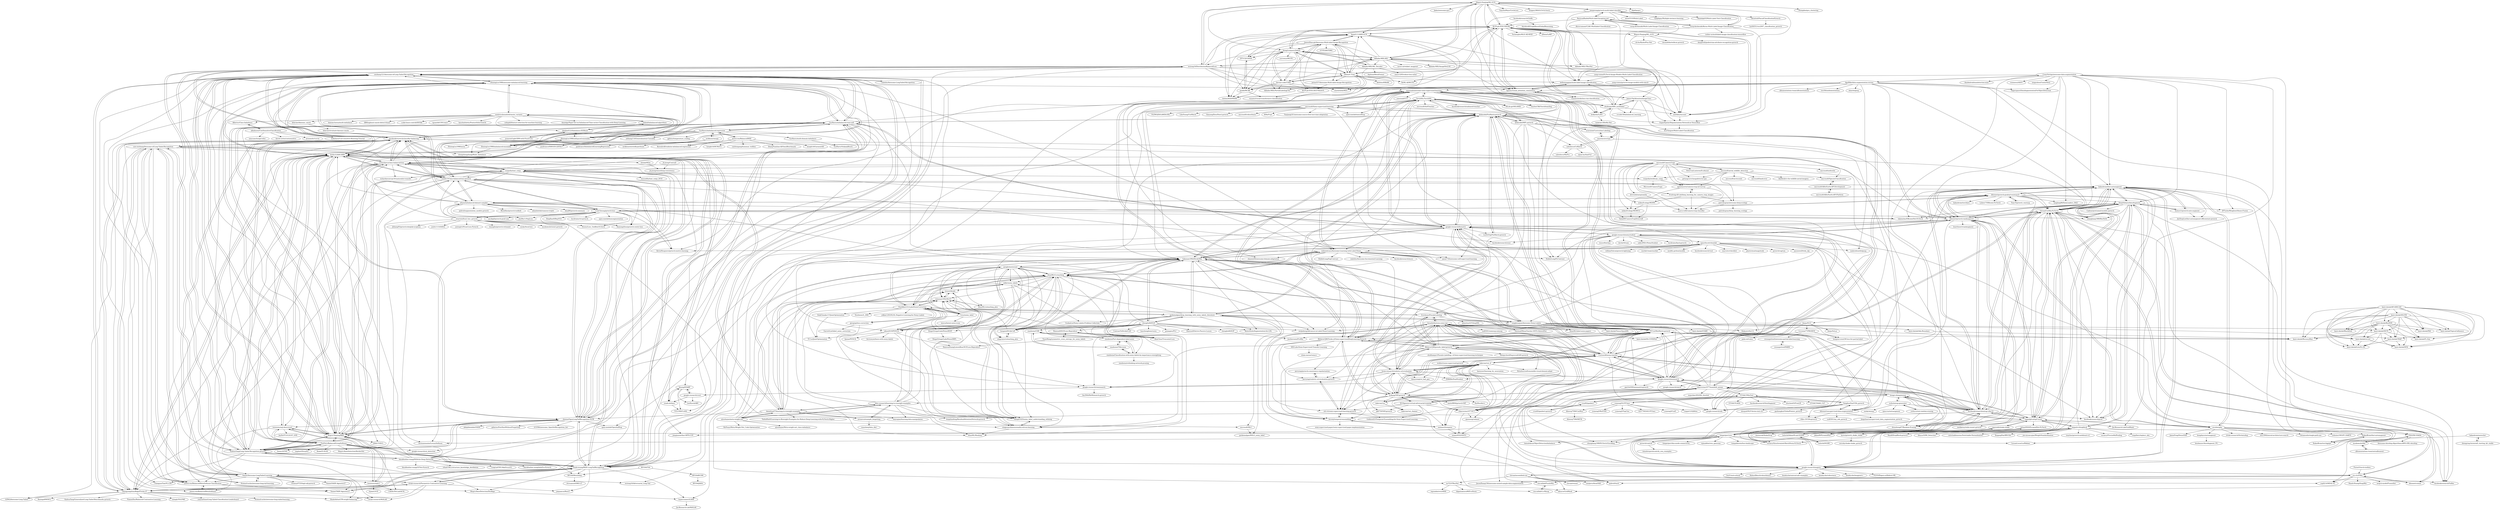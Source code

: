 digraph G {
"Megvii-Nanjing/ML-GCN" -> "HCPLab-SYSU/SSGRL"
"Megvii-Nanjing/ML-GCN" -> "mathkey/mssnet"
"Megvii-Nanjing/ML-GCN" -> "Alibaba-MIIL/ASL"
"Megvii-Nanjing/ML-GCN" -> "Jiakui/awesome-gcn" ["e"=1]
"Megvii-Nanjing/ML-GCN" -> "Yejin0111/ADD-GCN"
"Megvii-Nanjing/ML-GCN" -> "wutong16/DistributionBalancedLoss"
"Megvii-Nanjing/ML-GCN" -> "hguosc/visual_attention_consistency"
"Megvii-Nanjing/ML-GCN" -> "SlongLiu/query2labels"
"Megvii-Nanjing/ML-GCN" -> "hellowangqian/multi-label-image-classification"
"Megvii-Nanjing/ML-GCN" -> "TinyZeaMays/CircleLoss" ["e"=1]
"Megvii-Nanjing/ML-GCN" -> "dragen1860/GCN-PyTorch" ["e"=1]
"Megvii-Nanjing/ML-GCN" -> "leokarlin/LaSO"
"Megvii-Nanjing/ML-GCN" -> "tkipf/pygcn" ["e"=1]
"Megvii-Nanjing/ML-GCN" -> "pangwong/pytorch-multi-label-classifier"
"Megvii-Nanjing/ML-GCN" -> "Zhongdao/gcn_clustering" ["e"=1]
"BartyzalRadek/Multi-label-Inception-net" -> "suraj-deshmukh/Multi-Label-Image-Classification"
"BartyzalRadek/Multi-label-Inception-net" -> "suraj-deshmukh/Keras-Multi-Label-Image-Classification"
"BartyzalRadek/Multi-label-Inception-net" -> "pangwong/pytorch-multi-label-classifier"
"BartyzalRadek/Multi-label-Inception-net" -> "HCPLab-SYSU/SSGRL"
"BartyzalRadek/Multi-label-Inception-net" -> "hellowangqian/multi-label-image-classification"
"BartyzalRadek/Multi-label-Inception-net" -> "dhruvramani/C2AE-Multilabel-Classification" ["e"=1]
"BartyzalRadek/Multi-label-Inception-net" -> "zhufengx/SRN_multilabel"
"dialnd/imbalanced-algorithms" -> "analyticalmindsltd/smote_variants"
"dialnd/imbalanced-algorithms" -> "jhwjhw0123/Imbalance-XGBoost"
"analyticalmindsltd/smote_variants" -> "felix-last/kmeans_smote"
"analyticalmindsltd/smote_variants" -> "ZhiningLiu1998/awesome-imbalanced-learning"
"analyticalmindsltd/smote_variants" -> "ZhiningLiu1998/imbalanced-ensemble"
"analyticalmindsltd/smote_variants" -> "dialnd/imbalanced-algorithms"
"analyticalmindsltd/smote_variants" -> "ZhiningLiu1998/self-paced-ensemble"
"analyticalmindsltd/smote_variants" -> "damian-horna/multi-imbalance"
"analyticalmindsltd/smote_variants" -> "IBM/xgboost-smote-detect-fraud"
"analyticalmindsltd/smote_variants" -> "scikit-learn-contrib/DESlib" ["e"=1]
"analyticalmindsltd/smote_variants" -> "jhwjhw0123/Imbalance-XGBoost"
"analyticalmindsltd/smote_variants" -> "tgsmith61591/smrt"
"analyticalmindsltd/smote_variants" -> "kaushalshetty/FeatureSelectionGA" ["e"=1]
"analyticalmindsltd/smote_variants" -> "chongshengzhang/Multi_Imbalance"
"analyticalmindsltd/smote_variants" -> "Albertsr/Class-Imbalance"
"analyticalmindsltd/smote_variants" -> "solegalli/feature-selection-for-machine-learning" ["e"=1]
"analyticalmindsltd/smote_variants" -> "danielgy/Paper-list-on-Imbalanced-Time-series-Classification-with-Deep-Learning"
"TorchSSL/TorchSSL" -> "microsoft/Semi-supervised-learning"
"TorchSSL/TorchSSL" -> "yassouali/awesome-semi-supervised-learning"
"TorchSSL/TorchSSL" -> "kekmodel/FixMatch-pytorch"
"TorchSSL/TorchSSL" -> "google-research/fixmatch"
"TorchSSL/TorchSSL" -> "HiLab-git/SSL4MIS" ["e"=1]
"TorchSSL/TorchSSL" -> "iBelieveCJM/Tricks-of-Semi-supervisedDeepLeanring-Pytorch"
"TorchSSL/TorchSSL" -> "YU1ut/MixMatch-pytorch"
"TorchSSL/TorchSSL" -> "microsoft/SoftTeacher" ["e"=1]
"TorchSSL/TorchSSL" -> "kekmodel/MPL-pytorch"
"TorchSSL/TorchSSL" -> "facebookresearch/unbiased-teacher" ["e"=1]
"TorchSSL/TorchSSL" -> "nayeemrizve/ups"
"TorchSSL/TorchSSL" -> "subeeshvasu/Awesome-Learning-with-Label-Noise"
"TorchSSL/TorchSSL" -> "charlesCXK/TorchSemiSeg" ["e"=1]
"TorchSSL/TorchSSL" -> "LiJunnan1992/DivideMix"
"TorchSSL/TorchSSL" -> "open-mmlab/mmselfsup" ["e"=1]
"ildoonet/pytorch-gradual-warmup-lr" -> "Tony-Y/pytorch_warmup"
"ildoonet/pytorch-gradual-warmup-lr" -> "kakaobrain/fast-autoaugment"
"ildoonet/pytorch-gradual-warmup-lr" -> "clovaai/CutMix-PyTorch"
"ildoonet/pytorch-gradual-warmup-lr" -> "ufoym/imbalanced-dataset-sampler"
"ildoonet/pytorch-gradual-warmup-lr" -> "CoinCheung/pytorch-loss"
"ildoonet/pytorch-gradual-warmup-lr" -> "vacancy/Synchronized-BatchNorm-PyTorch" ["e"=1]
"ildoonet/pytorch-gradual-warmup-lr" -> "ildoonet/pytorch-randaugment"
"ildoonet/pytorch-gradual-warmup-lr" -> "tanglang96/DataLoaders_DALI" ["e"=1]
"ildoonet/pytorch-gradual-warmup-lr" -> "kakaobrain/torchlars" ["e"=1]
"ildoonet/pytorch-gradual-warmup-lr" -> "LiyuanLucasLiu/RAdam" ["e"=1]
"ildoonet/pytorch-gradual-warmup-lr" -> "facebookresearch/pycls" ["e"=1]
"ildoonet/pytorch-gradual-warmup-lr" -> "qubvel/ttach" ["e"=1]
"ildoonet/pytorch-gradual-warmup-lr" -> "Lyken17/Efficient-PyTorch" ["e"=1]
"ildoonet/pytorch-gradual-warmup-lr" -> "zhanghang1989/PyTorch-Encoding" ["e"=1]
"ildoonet/pytorch-gradual-warmup-lr" -> "DeepVoltaire/AutoAugment"
"subeeshvasu/Awesome-Learning-with-Label-Noise" -> "cgnorthcutt/cleanlab"
"subeeshvasu/Awesome-Learning-with-Label-Noise" -> "yassouali/awesome-semi-supervised-learning"
"subeeshvasu/Awesome-Learning-with-Label-Noise" -> "LiJunnan1992/DivideMix"
"subeeshvasu/Awesome-Learning-with-Label-Noise" -> "gorkemalgan/deep_learning_with_noisy_labels_literature"
"subeeshvasu/Awesome-Learning-with-Label-Noise" -> "bhanML/Co-teaching"
"subeeshvasu/Awesome-Learning-with-Label-Noise" -> "songhwanjun/Awesome-Noisy-Labels"
"subeeshvasu/Awesome-Learning-with-Label-Noise" -> "jason718/awesome-self-supervised-learning" ["e"=1]
"subeeshvasu/Awesome-Learning-with-Label-Noise" -> "weijiaheng/Advances-in-Label-Noise-Learning" ["e"=1]
"subeeshvasu/Awesome-Learning-with-Label-Noise" -> "HobbitLong/SupContrast" ["e"=1]
"subeeshvasu/Awesome-Learning-with-Label-Noise" -> "zhaoxin94/awesome-domain-adaptation" ["e"=1]
"subeeshvasu/Awesome-Learning-with-Label-Noise" -> "xialeiliu/Awesome-Incremental-Learning" ["e"=1]
"subeeshvasu/Awesome-Learning-with-Label-Noise" -> "CuriousAI/mean-teacher"
"subeeshvasu/Awesome-Learning-with-Label-Noise" -> "facebookresearch/moco" ["e"=1]
"subeeshvasu/Awesome-Learning-with-Label-Noise" -> "open-mmlab/OpenSelfSup" ["e"=1]
"subeeshvasu/Awesome-Learning-with-Label-Noise" -> "HobbitLong/PyContrast" ["e"=1]
"CuriousAI/mean-teacher" -> "google-research/mixmatch"
"CuriousAI/mean-teacher" -> "YU1ut/MixMatch-pytorch"
"CuriousAI/mean-teacher" -> "brain-research/realistic-ssl-evaluation"
"CuriousAI/mean-teacher" -> "lyakaap/VAT-pytorch"
"CuriousAI/mean-teacher" -> "yassouali/awesome-semi-supervised-learning"
"CuriousAI/mean-teacher" -> "benathi/fastswa-semi-sup"
"CuriousAI/mean-teacher" -> "google-research/uda" ["e"=1]
"CuriousAI/mean-teacher" -> "wohlert/semi-supervised-pytorch" ["e"=1]
"CuriousAI/mean-teacher" -> "facebookresearch/mixup-cifar10"
"CuriousAI/mean-teacher" -> "kekmodel/FixMatch-pytorch"
"CuriousAI/mean-teacher" -> "takerum/vat_tf"
"CuriousAI/mean-teacher" -> "iBelieveCJM/pseudo_label-pytorch"
"CuriousAI/mean-teacher" -> "subeeshvasu/Awesome-Learning-with-Label-Noise"
"CuriousAI/mean-teacher" -> "iBelieveCJM/Tricks-of-Semi-supervisedDeepLeanring-Pytorch"
"CuriousAI/mean-teacher" -> "google-research/fixmatch"
"LeeDoYup/FixMatch-pytorch" -> "kekmodel/FixMatch-pytorch"
"LiJunnan1992/DivideMix" -> "shengliu66/ELR"
"LiJunnan1992/DivideMix" -> "hongxin001/JoCoR"
"LiJunnan1992/DivideMix" -> "gorkemalgan/deep_learning_with_noisy_labels_literature"
"LiJunnan1992/DivideMix" -> "PaulAlbert31/LabelNoiseCorrection"
"LiJunnan1992/DivideMix" -> "subeeshvasu/Awesome-Learning-with-Label-Noise"
"LiJunnan1992/DivideMix" -> "YU1ut/MixMatch-pytorch"
"LiJunnan1992/DivideMix" -> "bhanML/Co-teaching"
"LiJunnan1992/DivideMix" -> "kekmodel/FixMatch-pytorch"
"LiJunnan1992/DivideMix" -> "songhwanjun/Awesome-Noisy-Labels"
"LiJunnan1992/DivideMix" -> "LiJunnan1992/MLNT"
"LiJunnan1992/DivideMix" -> "yikun2019/PENCIL"
"LiJunnan1992/DivideMix" -> "google-research/fixmatch"
"LiJunnan1992/DivideMix" -> "google/mentornet"
"LiJunnan1992/DivideMix" -> "weijiaheng/Advances-in-Label-Noise-Learning" ["e"=1]
"LiJunnan1992/DivideMix" -> "KentoNishi/Augmentation-for-LNL"
"YU1ut/MixMatch-pytorch" -> "google-research/mixmatch"
"YU1ut/MixMatch-pytorch" -> "kekmodel/FixMatch-pytorch"
"YU1ut/MixMatch-pytorch" -> "iBelieveCJM/Tricks-of-Semi-supervisedDeepLeanring-Pytorch"
"YU1ut/MixMatch-pytorch" -> "lyakaap/VAT-pytorch"
"YU1ut/MixMatch-pytorch" -> "LiJunnan1992/DivideMix"
"YU1ut/MixMatch-pytorch" -> "google-research/fixmatch"
"YU1ut/MixMatch-pytorch" -> "ildoonet/unsupervised-data-augmentation"
"YU1ut/MixMatch-pytorch" -> "CuriousAI/mean-teacher"
"YU1ut/MixMatch-pytorch" -> "gan3sh500/mixmatch-pytorch" ["e"=1]
"YU1ut/MixMatch-pytorch" -> "benathi/fastswa-semi-sup"
"YU1ut/MixMatch-pytorch" -> "vikasverma1077/ICT"
"YU1ut/MixMatch-pytorch" -> "google-research/remixmatch"
"YU1ut/MixMatch-pytorch" -> "brain-research/realistic-ssl-evaluation"
"YU1ut/MixMatch-pytorch" -> "yassouali/awesome-semi-supervised-learning"
"YU1ut/MixMatch-pytorch" -> "iBelieveCJM/pseudo_label-pytorch"
"brain-research/realistic-ssl-evaluation" -> "benathi/fastswa-semi-sup"
"brain-research/realistic-ssl-evaluation" -> "takerum/vat_tf"
"brain-research/realistic-ssl-evaluation" -> "google-research/mixmatch"
"brain-research/realistic-ssl-evaluation" -> "CuriousAI/mean-teacher"
"brain-research/realistic-ssl-evaluation" -> "perrying/realistic-ssl-evaluation-pytorch"
"brain-research/realistic-ssl-evaluation" -> "YU1ut/MixMatch-pytorch"
"brain-research/realistic-ssl-evaluation" -> "google-research/fixmatch"
"brain-research/realistic-ssl-evaluation" -> "siit-vtt/semi-supervised-learning-pytorch"
"brain-research/realistic-ssl-evaluation" -> "google-research/remixmatch"
"brain-research/realistic-ssl-evaluation" -> "ZHKKKe/DualStudent" ["e"=1]
"brain-research/realistic-ssl-evaluation" -> "lyakaap/VAT-pytorch"
"brain-research/realistic-ssl-evaluation" -> "iBelieveCJM/pseudo_label-pytorch"
"brain-research/realistic-ssl-evaluation" -> "vikasverma1077/ICT"
"brain-research/realistic-ssl-evaluation" -> "kimiyoung/ssl_bad_gan" ["e"=1]
"brain-research/realistic-ssl-evaluation" -> "kekmodel/FixMatch-pytorch"
"google-research/remixmatch" -> "lim3944/ReMixmatch-pytorch"
"google-research/remixmatch" -> "google-research/crest"
"lyakaap/VAT-pytorch" -> "9310gaurav/virtual-adversarial-training"
"lyakaap/VAT-pytorch" -> "takerum/vat_tf"
"lyakaap/VAT-pytorch" -> "benathi/fastswa-semi-sup"
"lyakaap/VAT-pytorch" -> "YU1ut/MixMatch-pytorch"
"lyakaap/VAT-pytorch" -> "jik0730/VAT-pytorch"
"lyakaap/VAT-pytorch" -> "vikasverma1077/ICT"
"lyakaap/VAT-pytorch" -> "CuriousAI/mean-teacher"
"lyakaap/VAT-pytorch" -> "ferretj/temporal-ensembling"
"lyakaap/VAT-pytorch" -> "takerum/vat"
"lyakaap/VAT-pytorch" -> "naoto0804/pytorch-VAT"
"lyakaap/VAT-pytorch" -> "siit-vtt/semi-supervised-learning-pytorch"
"lyakaap/VAT-pytorch" -> "brain-research/realistic-ssl-evaluation"
"lyakaap/VAT-pytorch" -> "iBelieveCJM/Tricks-of-Semi-supervisedDeepLeanring-Pytorch"
"lyakaap/VAT-pytorch" -> "vikasverma1077/manifold_mixup"
"lyakaap/VAT-pytorch" -> "RuiShu/dirt-t" ["e"=1]
"microsoft/CameraTraps" -> "agentmorris/camera-trap-ml-survey"
"microsoft/CameraTraps" -> "microsoft/aerial_wildlife_detection"
"microsoft/CameraTraps" -> "microsoft/SpeciesClassification"
"microsoft/CameraTraps" -> "Evolving-AI-Lab/deep_learning_for_camera_trap_images"
"microsoft/CameraTraps" -> "mikeyEcology/MLWIC"
"microsoft/CameraTraps" -> "visipedia/iwildcam_comp"
"microsoft/CameraTraps" -> "marco-willi/camera-trap-classifier"
"microsoft/CameraTraps" -> "drivendataorg/zamba"
"microsoft/CameraTraps" -> "petargyurov/megadetector-gui"
"microsoft/CameraTraps" -> "mikeyEcology/MLWIC2"
"microsoft/CameraTraps" -> "PetervanLunteren/EcoAssist"
"microsoft/CameraTraps" -> "patrickcgray/awesome-deep-ecology"
"microsoft/CameraTraps" -> "microsoft/ai4eutils"
"microsoft/CameraTraps" -> "visipedia/inat_comp"
"microsoft/CameraTraps" -> "TabakM/CameraTrapDetectoR"
"microsoft/Semi-supervised-learning" -> "TorchSSL/TorchSSL"
"microsoft/Semi-supervised-learning" -> "yassouali/awesome-semi-supervised-learning"
"microsoft/Semi-supervised-learning" -> "kekmodel/FixMatch-pytorch"
"microsoft/Semi-supervised-learning" -> "YGZWQZD/LAMDA-SSL"
"microsoft/Semi-supervised-learning" -> "LiheYoung/UniMatch" ["e"=1]
"microsoft/Semi-supervised-learning" -> "LiJunnan1992/DivideMix"
"microsoft/Semi-supervised-learning" -> "google-research/fixmatch"
"microsoft/Semi-supervised-learning" -> "iBelieveCJM/Tricks-of-Semi-supervisedDeepLeanring-Pytorch"
"microsoft/Semi-supervised-learning" -> "songhwanjun/Awesome-Noisy-Labels"
"microsoft/Semi-supervised-learning" -> "YUE-FAN/CoSSL"
"microsoft/Semi-supervised-learning" -> "KaiyangZhou/Dassl.pytorch" ["e"=1]
"microsoft/Semi-supervised-learning" -> "microsoft/robustlearn"
"microsoft/Semi-supervised-learning" -> "KMnP/vpt" ["e"=1]
"microsoft/Semi-supervised-learning" -> "open-mmlab/mmselfsup" ["e"=1]
"microsoft/Semi-supervised-learning" -> "YuejiangLIU/awesome-source-free-test-time-adaptation" ["e"=1]
"richardaecn/class-balanced-loss" -> "vandit15/Class-balanced-loss-pytorch"
"richardaecn/class-balanced-loss" -> "kaidic/LDAM-DRW"
"richardaecn/class-balanced-loss" -> "Megvii-Nanjing/BBN"
"richardaecn/class-balanced-loss" -> "zhmiao/OpenLongTailRecognition-OLTR"
"richardaecn/class-balanced-loss" -> "facebookresearch/classifier-balancing"
"richardaecn/class-balanced-loss" -> "KaihuaTang/Long-Tailed-Recognition.pytorch"
"richardaecn/class-balanced-loss" -> "YyzHarry/imbalanced-semi-self"
"richardaecn/class-balanced-loss" -> "richardaecn/cvpr18-inaturalist-transfer" ["e"=1]
"richardaecn/class-balanced-loss" -> "frank-xwang/RIDE-LongTailRecognition"
"richardaecn/class-balanced-loss" -> "visipedia/inat_comp"
"richardaecn/class-balanced-loss" -> "tztztztztz/eql.detectron2"
"richardaecn/class-balanced-loss" -> "zwzhang121/Awesome-of-Long-Tailed-Recognition"
"richardaecn/class-balanced-loss" -> "zhangyongshun/BagofTricks-LT"
"richardaecn/class-balanced-loss" -> "jiangtaoxie/fast-MPN-COV" ["e"=1]
"richardaecn/class-balanced-loss" -> "JDAI-CV/DCL" ["e"=1]
"takerum/vat_tf" -> "takerum/vat"
"takerum/vat_tf" -> "lyakaap/VAT-pytorch"
"takerum/vat_tf" -> "9310gaurav/virtual-adversarial-training"
"takerum/vat_tf" -> "brain-research/realistic-ssl-evaluation"
"takerum/vat_tf" -> "takerum/vat_chainer"
"takerum/vat_tf" -> "smlaine2/tempens"
"takerum/vat_tf" -> "kimiyoung/ssl_bad_gan" ["e"=1]
"takerum/vat_tf" -> "benathi/fastswa-semi-sup"
"takerum/vat_tf" -> "Goldesel23/Temporal-Ensembling-for-Semi-Supervised-Learning"
"takerum/vat_tf" -> "CuriousAI/mean-teacher"
"takerum/vat_tf" -> "Britefury/self-ensemble-visual-domain-adapt" ["e"=1]
"takerum/vat_tf" -> "ferretj/temporal-ensembling"
"takerum/vat_tf" -> "vikasverma1077/ICT"
"takerum/vat_tf" -> "haeusser/learning_by_association" ["e"=1]
"visipedia/inat_comp" -> "macaodha/inat_comp_2018"
"visipedia/inat_comp" -> "Megvii-Nanjing/BBN"
"visipedia/inat_comp" -> "richardaecn/cvpr18-inaturalist-transfer" ["e"=1]
"visipedia/inat_comp" -> "zhmiao/OpenLongTailRecognition-OLTR"
"visipedia/inat_comp" -> "kaidic/LDAM-DRW"
"visipedia/inat_comp" -> "richardaecn/class-balanced-loss"
"visipedia/inat_comp" -> "facebookresearch/classifier-balancing"
"visipedia/inat_comp" -> "zwzhang121/Awesome-of-Long-Tailed-Recognition"
"visipedia/inat_comp" -> "frank-xwang/RIDE-LongTailRecognition"
"visipedia/inat_comp" -> "Vanint/Awesome-LongTailed-Learning"
"visipedia/inat_comp" -> "visipedia/iwildcam_comp"
"visipedia/inat_comp" -> "KaihuaTang/Long-Tailed-Recognition.pytorch"
"visipedia/inat_comp" -> "facebookresearch/swav" ["e"=1]
"visipedia/inat_comp" -> "vandit15/Class-balanced-loss-pytorch"
"visipedia/inat_comp" -> "YyzHarry/imbalanced-semi-self"
"visipedia/iwildcam_comp" -> "Microsoft/CameraTraps"
"visipedia/iwildcam_comp" -> "agentmorris/camera-trap-ml-survey"
"FishYuLi/BalancedGroupSoftmax" -> "tztztztztz/eql.detectron2"
"FishYuLi/BalancedGroupSoftmax" -> "tztztztztz/eqlv2"
"FishYuLi/BalancedGroupSoftmax" -> "facebookresearch/classifier-balancing"
"FishYuLi/BalancedGroupSoftmax" -> "CASIA-IVA-Lab/ACSL"
"FishYuLi/BalancedGroupSoftmax" -> "KaihuaTang/Long-Tailed-Recognition.pytorch"
"FishYuLi/BalancedGroupSoftmax" -> "zwzhang121/Awesome-of-Long-Tailed-Recognition"
"FishYuLi/BalancedGroupSoftmax" -> "frank-xwang/RIDE-LongTailRecognition"
"FishYuLi/BalancedGroupSoftmax" -> "Megvii-BaseDetection/BorderDet" ["e"=1]
"FishYuLi/BalancedGroupSoftmax" -> "google-research/ssl_detection" ["e"=1]
"FishYuLi/BalancedGroupSoftmax" -> "Megvii-Nanjing/BBN"
"FishYuLi/BalancedGroupSoftmax" -> "Sense-X/TSD" ["e"=1]
"FishYuLi/BalancedGroupSoftmax" -> "implus/GFocalV2" ["e"=1]
"FishYuLi/BalancedGroupSoftmax" -> "ModelTC/EOD" ["e"=1]
"FishYuLi/BalancedGroupSoftmax" -> "kaidic/LDAM-DRW"
"snu-mllab/Co-Mixup" -> "snu-mllab/PuzzleMix"
"snu-mllab/PuzzleMix" -> "snu-mllab/Co-Mixup"
"YyzHarry/imbalanced-semi-self" -> "facebookresearch/classifier-balancing"
"YyzHarry/imbalanced-semi-self" -> "KaihuaTang/Long-Tailed-Recognition.pytorch"
"YyzHarry/imbalanced-semi-self" -> "kaidic/LDAM-DRW"
"YyzHarry/imbalanced-semi-self" -> "Megvii-Nanjing/BBN"
"YyzHarry/imbalanced-semi-self" -> "zwzhang121/Awesome-of-Long-Tailed-Recognition"
"YyzHarry/imbalanced-semi-self" -> "ZhiningLiu1998/awesome-imbalanced-learning"
"YyzHarry/imbalanced-semi-self" -> "frank-xwang/RIDE-LongTailRecognition"
"YyzHarry/imbalanced-semi-self" -> "kekmodel/FixMatch-pytorch"
"YyzHarry/imbalanced-semi-self" -> "richardaecn/class-balanced-loss"
"YyzHarry/imbalanced-semi-self" -> "YyzHarry/imbalanced-regression"
"YyzHarry/imbalanced-semi-self" -> "zhmiao/OpenLongTailRecognition-OLTR"
"YyzHarry/imbalanced-semi-self" -> "google-research/fixmatch"
"YyzHarry/imbalanced-semi-self" -> "bbuing9/DARP"
"YyzHarry/imbalanced-semi-self" -> "LiJunnan1992/DivideMix"
"YyzHarry/imbalanced-semi-self" -> "yassouali/awesome-semi-supervised-learning"
"timgaripov/swa" -> "pytorch/contrib"
"timgaripov/swa" -> "timgaripov/dnn-mode-connectivity" ["e"=1]
"timgaripov/swa" -> "benathi/fastswa-semi-sup"
"timgaripov/swa" -> "vacancy/Synchronized-BatchNorm-PyTorch" ["e"=1]
"timgaripov/swa" -> "facebookresearch/mixup-cifar10"
"timgaripov/swa" -> "kakaobrain/fast-autoaugment"
"timgaripov/swa" -> "clovaai/CutMix-PyTorch"
"timgaripov/swa" -> "wjmaddox/swa_gaussian" ["e"=1]
"timgaripov/swa" -> "qubvel/ttach" ["e"=1]
"timgaripov/swa" -> "miguelvr/dropblock"
"timgaripov/swa" -> "bermanmaxim/LovaszSoftmax" ["e"=1]
"timgaripov/swa" -> "LiyuanLucasLiu/RAdam" ["e"=1]
"timgaripov/swa" -> "tomgoldstein/loss-landscape" ["e"=1]
"timgaripov/swa" -> "zhanghang1989/PyTorch-Encoding" ["e"=1]
"timgaripov/swa" -> "kemaloksuz/ObjectDetectionImbalance" ["e"=1]
"CrazyVertigo/awesome-data-augmentation" -> "google-research/augmix"
"CrazyVertigo/awesome-data-augmentation" -> "clovaai/CutMix-PyTorch"
"CrazyVertigo/awesome-data-augmentation" -> "AgaMiko/data-augmentation-review"
"CrazyVertigo/awesome-data-augmentation" -> "Jia-Research-Lab/GridMask"
"CrazyVertigo/awesome-data-augmentation" -> "hhaAndroid/mmdetection-mini" ["e"=1]
"CrazyVertigo/awesome-data-augmentation" -> "Paperspace/DataAugmentationForObjectDetection" ["e"=1]
"CrazyVertigo/awesome-data-augmentation" -> "kakaobrain/fast-autoaugment"
"CrazyVertigo/awesome-data-augmentation" -> "Megvii-Nanjing/BBN"
"CrazyVertigo/awesome-data-augmentation" -> "ruinmessi/ASFF" ["e"=1]
"CrazyVertigo/awesome-data-augmentation" -> "xingyizhou/CenterNet2" ["e"=1]
"CrazyVertigo/awesome-data-augmentation" -> "ZFTurbo/Weighted-Boxes-Fusion" ["e"=1]
"CrazyVertigo/awesome-data-augmentation" -> "ildoonet/pytorch-randaugment"
"CrazyVertigo/awesome-data-augmentation" -> "DeepVoltaire/AutoAugment"
"CrazyVertigo/awesome-data-augmentation" -> "tanglang96/DataLoaders_DALI" ["e"=1]
"CrazyVertigo/awesome-data-augmentation" -> "zhunzhong07/Random-Erasing" ["e"=1]
"yassouali/awesome-semi-supervised-learning" -> "TorchSSL/TorchSSL"
"yassouali/awesome-semi-supervised-learning" -> "subeeshvasu/Awesome-Learning-with-Label-Noise"
"yassouali/awesome-semi-supervised-learning" -> "microsoft/Semi-supervised-learning"
"yassouali/awesome-semi-supervised-learning" -> "kekmodel/FixMatch-pytorch"
"yassouali/awesome-semi-supervised-learning" -> "jason718/awesome-self-supervised-learning" ["e"=1]
"yassouali/awesome-semi-supervised-learning" -> "zhaoxin94/awesome-domain-adaptation" ["e"=1]
"yassouali/awesome-semi-supervised-learning" -> "iBelieveCJM/Tricks-of-Semi-supervisedDeepLeanring-Pytorch"
"yassouali/awesome-semi-supervised-learning" -> "google-research/fixmatch"
"yassouali/awesome-semi-supervised-learning" -> "CuriousAI/mean-teacher"
"yassouali/awesome-semi-supervised-learning" -> "HiLab-git/SSL4MIS" ["e"=1]
"yassouali/awesome-semi-supervised-learning" -> "YU1ut/MixMatch-pytorch"
"yassouali/awesome-semi-supervised-learning" -> "charlesCXK/TorchSemiSeg" ["e"=1]
"yassouali/awesome-semi-supervised-learning" -> "HobbitLong/PyContrast" ["e"=1]
"yassouali/awesome-semi-supervised-learning" -> "google-research/mixmatch"
"yassouali/awesome-semi-supervised-learning" -> "yassouali/CCT" ["e"=1]
"clovaai/CutMix-PyTorch" -> "facebookresearch/mixup-cifar10"
"clovaai/CutMix-PyTorch" -> "google-research/augmix"
"clovaai/CutMix-PyTorch" -> "ecs-vlc/FMix"
"clovaai/CutMix-PyTorch" -> "kakaobrain/fast-autoaugment"
"clovaai/CutMix-PyTorch" -> "uoguelph-mlrg/Cutout"
"clovaai/CutMix-PyTorch" -> "ildoonet/pytorch-randaugment"
"clovaai/CutMix-PyTorch" -> "DeepVoltaire/AutoAugment"
"clovaai/CutMix-PyTorch" -> "ildoonet/cutmix"
"clovaai/CutMix-PyTorch" -> "facebookresearch/FixRes" ["e"=1]
"clovaai/CutMix-PyTorch" -> "zhanghang1989/ResNeSt" ["e"=1]
"clovaai/CutMix-PyTorch" -> "facebookresearch/pycls" ["e"=1]
"clovaai/CutMix-PyTorch" -> "facebookresearch/classifier-balancing"
"clovaai/CutMix-PyTorch" -> "vikasverma1077/manifold_mixup"
"clovaai/CutMix-PyTorch" -> "lukemelas/EfficientNet-PyTorch" ["e"=1]
"clovaai/CutMix-PyTorch" -> "zhunzhong07/Random-Erasing" ["e"=1]
"ufoym/imbalanced-dataset-sampler" -> "CoinCheung/pytorch-loss"
"ufoym/imbalanced-dataset-sampler" -> "ildoonet/pytorch-gradual-warmup-lr"
"ufoym/imbalanced-dataset-sampler" -> "qubvel/ttach" ["e"=1]
"ufoym/imbalanced-dataset-sampler" -> "ZhiningLiu1998/awesome-imbalanced-learning"
"ufoym/imbalanced-dataset-sampler" -> "KevinMusgrave/pytorch-metric-learning" ["e"=1]
"ufoym/imbalanced-dataset-sampler" -> "vandit15/Class-balanced-loss-pytorch"
"ufoym/imbalanced-dataset-sampler" -> "lukemelas/EfficientNet-PyTorch" ["e"=1]
"ufoym/imbalanced-dataset-sampler" -> "JunMa11/SegLoss" ["e"=1]
"ufoym/imbalanced-dataset-sampler" -> "adambielski/siamese-triplet" ["e"=1]
"ufoym/imbalanced-dataset-sampler" -> "sksq96/pytorch-summary" ["e"=1]
"ufoym/imbalanced-dataset-sampler" -> "jacobgil/pytorch-grad-cam" ["e"=1]
"ufoym/imbalanced-dataset-sampler" -> "facebookresearch/classifier-balancing"
"ufoym/imbalanced-dataset-sampler" -> "qubvel/segmentation_models.pytorch" ["e"=1]
"ufoym/imbalanced-dataset-sampler" -> "kaidic/LDAM-DRW"
"ufoym/imbalanced-dataset-sampler" -> "BloodAxe/pytorch-toolbelt" ["e"=1]
"SHI-Labs/Semi-Supervised-Transfer-Learning" -> "islam-nassar/semco"
"iBelieveCJM/Tricks-of-Semi-supervisedDeepLeanring-Pytorch" -> "kekmodel/FixMatch-pytorch"
"iBelieveCJM/Tricks-of-Semi-supervisedDeepLeanring-Pytorch" -> "YU1ut/MixMatch-pytorch"
"iBelieveCJM/Tricks-of-Semi-supervisedDeepLeanring-Pytorch" -> "iBelieveCJM/pseudo_label-pytorch"
"iBelieveCJM/Tricks-of-Semi-supervisedDeepLeanring-Pytorch" -> "yassouali/awesome-semi-supervised-learning"
"iBelieveCJM/Tricks-of-Semi-supervisedDeepLeanring-Pytorch" -> "google-research/fixmatch"
"iBelieveCJM/Tricks-of-Semi-supervisedDeepLeanring-Pytorch" -> "TorchSSL/TorchSSL"
"iBelieveCJM/Tricks-of-Semi-supervisedDeepLeanring-Pytorch" -> "SHI-Labs/Semi-Supervised-Transfer-Learning"
"iBelieveCJM/Tricks-of-Semi-supervisedDeepLeanring-Pytorch" -> "lyakaap/VAT-pytorch"
"iBelieveCJM/Tricks-of-Semi-supervisedDeepLeanring-Pytorch" -> "CuriousAI/mean-teacher"
"iBelieveCJM/Tricks-of-Semi-supervisedDeepLeanring-Pytorch" -> "google-research/mixmatch"
"iBelieveCJM/Tricks-of-Semi-supervisedDeepLeanring-Pytorch" -> "perrying/pytorch-consistency-regularization"
"iBelieveCJM/Tricks-of-Semi-supervisedDeepLeanring-Pytorch" -> "siit-vtt/semi-supervised-learning-pytorch"
"iBelieveCJM/Tricks-of-Semi-supervisedDeepLeanring-Pytorch" -> "perrying/realistic-ssl-evaluation-pytorch"
"iBelieveCJM/Tricks-of-Semi-supervisedDeepLeanring-Pytorch" -> "google-research/remixmatch"
"iBelieveCJM/Tricks-of-Semi-supervisedDeepLeanring-Pytorch" -> "LiJunnan1992/DivideMix"
"salesforce/CoMatch" -> "zijian-hu/SimPLE"
"salesforce/CoMatch" -> "salesforce/MoPro"
"AgaMiko/data-augmentation-review" -> "CrazyVertigo/awesome-data-augmentation"
"AgaMiko/data-augmentation-review" -> "kakaobrain/fast-autoaugment"
"AgaMiko/data-augmentation-review" -> "makcedward/nlpaug" ["e"=1]
"AgaMiko/data-augmentation-review" -> "google-research/uda" ["e"=1]
"AgaMiko/data-augmentation-review" -> "albumentations-team/albumentations" ["e"=1]
"AgaMiko/data-augmentation-review" -> "jason718/awesome-self-supervised-learning" ["e"=1]
"AgaMiko/data-augmentation-review" -> "Paperspace/DataAugmentationForObjectDetection" ["e"=1]
"AgaMiko/data-augmentation-review" -> "iver56/audiomentations" ["e"=1]
"AgaMiko/data-augmentation-review" -> "subeeshvasu/Awesome-Learning-with-Label-Noise"
"AgaMiko/data-augmentation-review" -> "google-research/augmix"
"AgaMiko/data-augmentation-review" -> "aleju/imgaug" ["e"=1]
"AgaMiko/data-augmentation-review" -> "HobbitLong/PyContrast" ["e"=1]
"AgaMiko/data-augmentation-review" -> "KevinMusgrave/pytorch-metric-learning" ["e"=1]
"AgaMiko/data-augmentation-review" -> "clovaai/CutMix-PyTorch"
"AgaMiko/data-augmentation-review" -> "yassouali/awesome-semi-supervised-learning"
"KaihuaTang/Long-Tailed-Recognition.pytorch" -> "facebookresearch/classifier-balancing"
"KaihuaTang/Long-Tailed-Recognition.pytorch" -> "frank-xwang/RIDE-LongTailRecognition"
"KaihuaTang/Long-Tailed-Recognition.pytorch" -> "zwzhang121/Awesome-of-Long-Tailed-Recognition"
"KaihuaTang/Long-Tailed-Recognition.pytorch" -> "Megvii-Nanjing/BBN"
"KaihuaTang/Long-Tailed-Recognition.pytorch" -> "YyzHarry/imbalanced-semi-self"
"KaihuaTang/Long-Tailed-Recognition.pytorch" -> "kaidic/LDAM-DRW"
"KaihuaTang/Long-Tailed-Recognition.pytorch" -> "zhmiao/OpenLongTailRecognition-OLTR"
"KaihuaTang/Long-Tailed-Recognition.pytorch" -> "richardaecn/class-balanced-loss"
"KaihuaTang/Long-Tailed-Recognition.pytorch" -> "wutong16/DistributionBalancedLoss"
"KaihuaTang/Long-Tailed-Recognition.pytorch" -> "jiawei-ren/BalancedMetaSoftmax-Classification"
"KaihuaTang/Long-Tailed-Recognition.pytorch" -> "zhangyongshun/BagofTricks-LT"
"KaihuaTang/Long-Tailed-Recognition.pytorch" -> "zzw-zwzhang/Awesome-of-Long-Tailed-Recognition"
"KaihuaTang/Long-Tailed-Recognition.pytorch" -> "FishYuLi/BalancedGroupSoftmax"
"KaihuaTang/Long-Tailed-Recognition.pytorch" -> "Megvii-BaseDetection/DisAlign"
"KaihuaTang/Long-Tailed-Recognition.pytorch" -> "blackfeather-wang/ISDA-for-Deep-Networks"
"arcelien/pba" -> "kakaobrain/fast-autoaugment"
"arcelien/pba" -> "DeepVoltaire/AutoAugment"
"arcelien/pba" -> "ildoonet/pytorch-randaugment"
"arcelien/pba" -> "VDIGPKU/DADA"
"arcelien/pba" -> "JaminFong/DenseNAS" ["e"=1]
"arcelien/pba" -> "uoguelph-mlrg/Cutout"
"arcelien/pba" -> "dstamoulis/single-path-nas" ["e"=1]
"arcelien/pba" -> "yuhuixu1993/PC-DARTS" ["e"=1]
"arcelien/pba" -> "KakaoBrain/fast-autoaugment"
"arcelien/pba" -> "hongdayu/autoaugment"
"arcelien/pba" -> "dvlab-research/SA-AutoAug" ["e"=1]
"arcelien/pba" -> "titu1994/neural-architecture-search" ["e"=1]
"blackfeather-wang/ISDA-for-Deep-Networks" -> "KaihuaTang/Long-Tailed-Recognition.pytorch"
"blackfeather-wang/ISDA-for-Deep-Networks" -> "facebookresearch/classifier-balancing"
"blackfeather-wang/ISDA-for-Deep-Networks" -> "blackfeather-wang/InfoPro-Pytorch" ["e"=1]
"blackfeather-wang/ISDA-for-Deep-Networks" -> "blackfeather-wang/GFNet-Pytorch" ["e"=1]
"blackfeather-wang/ISDA-for-Deep-Networks" -> "Megvii-Nanjing/BBN"
"blackfeather-wang/ISDA-for-Deep-Networks" -> "zhmiao/OpenLongTailRecognition-OLTR"
"blackfeather-wang/ISDA-for-Deep-Networks" -> "kaidic/LDAM-DRW"
"blackfeather-wang/ISDA-for-Deep-Networks" -> "zwzhang121/Awesome-of-Long-Tailed-Recognition"
"blackfeather-wang/ISDA-for-Deep-Networks" -> "google-research/augmix"
"blackfeather-wang/ISDA-for-Deep-Networks" -> "frank-xwang/RIDE-LongTailRecognition"
"blackfeather-wang/ISDA-for-Deep-Networks" -> "irfanICMLL/structure_knowledge_distillation" ["e"=1]
"blackfeather-wang/ISDA-for-Deep-Networks" -> "YyzHarry/imbalanced-semi-self"
"blackfeather-wang/ISDA-for-Deep-Networks" -> "BIT-DA/MetaSAug"
"blackfeather-wang/ISDA-for-Deep-Networks" -> "LeapLabTHU/AdaFocusV2" ["e"=1]
"danieltan07/learning-to-reweight-examples" -> "uber-research/learning-to-reweight-examples"
"danieltan07/learning-to-reweight-examples" -> "xjtushujun/meta-weight-net"
"danieltan07/learning-to-reweight-examples" -> "google/mentornet"
"danieltan07/learning-to-reweight-examples" -> "LiJunnan1992/MLNT"
"danieltan07/learning-to-reweight-examples" -> "mmazeika/glc"
"danieltan07/learning-to-reweight-examples" -> "mtoneva/example_forgetting"
"danieltan07/learning-to-reweight-examples" -> "kaidic/LDAM-DRW"
"danieltan07/learning-to-reweight-examples" -> "bhanML/Co-teaching"
"danieltan07/learning-to-reweight-examples" -> "chenpf1025/noisy_label_understanding_utilizing"
"danieltan07/learning-to-reweight-examples" -> "TinfoilHat0/Learning-to-Reweight-Examples-for-Robust-Deep-Learning-with-PyTorch-Higher"
"danieltan07/learning-to-reweight-examples" -> "tanyuqian/learning-data-manipulation"
"danieltan07/learning-to-reweight-examples" -> "zhmiao/OpenLongTailRecognition-OLTR"
"google-research/augmix" -> "hendrycks/robustness" ["e"=1]
"google-research/augmix" -> "clovaai/CutMix-PyTorch"
"google-research/augmix" -> "kakaobrain/fast-autoaugment"
"google-research/augmix" -> "hendrycks/imagenet-r" ["e"=1]
"google-research/augmix" -> "vikasverma1077/manifold_mixup"
"google-research/augmix" -> "ecs-vlc/FMix"
"google-research/augmix" -> "ildoonet/pytorch-randaugment"
"google-research/augmix" -> "P2333/Papers-of-Robust-ML" ["e"=1]
"google-research/augmix" -> "fra31/auto-attack" ["e"=1]
"google-research/augmix" -> "google-research/fixmatch"
"google-research/augmix" -> "RobustBench/robustbench" ["e"=1]
"google-research/augmix" -> "facebookresearch/mixup-cifar10"
"google-research/augmix" -> "hendrycks/natural-adv-examples" ["e"=1]
"google-research/augmix" -> "kekmodel/FixMatch-pytorch"
"google-research/augmix" -> "clovaai/assembled-cnn"
"hongdayu/autoaugment" -> "bendanzzc/AutoAugment_PG"
"mtoneva/example_forgetting" -> "uber-research/learning-to-reweight-examples"
"mtoneva/example_forgetting" -> "mansheej/data_diet"
"mtoneva/example_forgetting" -> "danieltan07/learning-to-reweight-examples"
"uber-research/learning-to-reweight-examples" -> "danieltan07/learning-to-reweight-examples"
"uber-research/learning-to-reweight-examples" -> "xjtushujun/meta-weight-net"
"uber-research/learning-to-reweight-examples" -> "google/mentornet"
"uber-research/learning-to-reweight-examples" -> "LiJunnan1992/MLNT"
"uber-research/learning-to-reweight-examples" -> "tanyuqian/learning-data-manipulation"
"uber-research/learning-to-reweight-examples" -> "mtoneva/example_forgetting"
"uber-research/learning-to-reweight-examples" -> "chenpf1025/noisy_label_understanding_utilizing"
"uber-research/learning-to-reweight-examples" -> "mmazeika/glc"
"uber-research/learning-to-reweight-examples" -> "bhanML/Co-teaching"
"uber-research/learning-to-reweight-examples" -> "xingjunm/dimensionality-driven-learning"
"DeepVoltaire/AutoAugment" -> "kakaobrain/fast-autoaugment"
"DeepVoltaire/AutoAugment" -> "uoguelph-mlrg/Cutout"
"DeepVoltaire/AutoAugment" -> "arcelien/pba"
"DeepVoltaire/AutoAugment" -> "facebookresearch/mixup-cifar10"
"DeepVoltaire/AutoAugment" -> "clovaai/CutMix-PyTorch"
"DeepVoltaire/AutoAugment" -> "ildoonet/pytorch-randaugment"
"DeepVoltaire/AutoAugment" -> "4uiiurz1/pytorch-auto-augment"
"DeepVoltaire/AutoAugment" -> "lukemelas/EfficientNet-PyTorch" ["e"=1]
"DeepVoltaire/AutoAugment" -> "google-research/augmix"
"DeepVoltaire/AutoAugment" -> "zhanghang1989/ResNeSt" ["e"=1]
"DeepVoltaire/AutoAugment" -> "ZFTurbo/Weighted-Boxes-Fusion" ["e"=1]
"DeepVoltaire/AutoAugment" -> "facebookresearch/FixRes" ["e"=1]
"DeepVoltaire/AutoAugment" -> "Cadene/pretrained-models.pytorch" ["e"=1]
"DeepVoltaire/AutoAugment" -> "miguelvr/dropblock"
"DeepVoltaire/AutoAugment" -> "facebookresearch/pycls" ["e"=1]
"KakaoBrain/fast-autoaugment" -> "KakaoBrain/torchgpipe"
"crux82/ganbert-pytorch" -> "crux82/ganbert"
"clcarwin/focal_loss_pytorch" -> "CoinCheung/pytorch-loss"
"clcarwin/focal_loss_pytorch" -> "yatengLG/Focal-Loss-Pytorch" ["e"=1]
"clcarwin/focal_loss_pytorch" -> "kuangliu/pytorch-retinanet" ["e"=1]
"clcarwin/focal_loss_pytorch" -> "unsky/focal-loss" ["e"=1]
"clcarwin/focal_loss_pytorch" -> "moskomule/senet.pytorch" ["e"=1]
"clcarwin/focal_loss_pytorch" -> "bermanmaxim/LovaszSoftmax" ["e"=1]
"clcarwin/focal_loss_pytorch" -> "KaiyangZhou/pytorch-center-loss" ["e"=1]
"clcarwin/focal_loss_pytorch" -> "tengshaofeng/ResidualAttentionNetwork-pytorch" ["e"=1]
"clcarwin/focal_loss_pytorch" -> "jfzhang95/pytorch-deeplab-xception" ["e"=1]
"clcarwin/focal_loss_pytorch" -> "richardaecn/class-balanced-loss"
"clcarwin/focal_loss_pytorch" -> "Hsuxu/Loss_ToolBox-PyTorch" ["e"=1]
"clcarwin/focal_loss_pytorch" -> "zhanghang1989/PyTorch-Encoding" ["e"=1]
"clcarwin/focal_loss_pytorch" -> "vandit15/Class-balanced-loss-pytorch"
"clcarwin/focal_loss_pytorch" -> "ufoym/imbalanced-dataset-sampler"
"clcarwin/focal_loss_pytorch" -> "junfu1115/DANet" ["e"=1]
"BIT-DA/TSA" -> "BIT-DA/MetaSAug"
"BIT-DA/TSA" -> "BIT-DA/BCDM"
"uoguelph-mlrg/Cutout" -> "facebookresearch/mixup-cifar10"
"uoguelph-mlrg/Cutout" -> "DeepVoltaire/AutoAugment"
"uoguelph-mlrg/Cutout" -> "clovaai/CutMix-PyTorch"
"uoguelph-mlrg/Cutout" -> "zhunzhong07/Random-Erasing" ["e"=1]
"uoguelph-mlrg/Cutout" -> "xgastaldi/shake-shake"
"uoguelph-mlrg/Cutout" -> "kakaobrain/fast-autoaugment"
"uoguelph-mlrg/Cutout" -> "hongyi-zhang/mixup"
"uoguelph-mlrg/Cutout" -> "vikasverma1077/manifold_mixup"
"uoguelph-mlrg/Cutout" -> "miguelvr/dropblock"
"uoguelph-mlrg/Cutout" -> "hysts/pytorch_shake_shake"
"uoguelph-mlrg/Cutout" -> "dyhan0920/PyramidNet-PyTorch"
"uoguelph-mlrg/Cutout" -> "meliketoy/wide-resnet.pytorch" ["e"=1]
"uoguelph-mlrg/Cutout" -> "ildoonet/pytorch-randaugment"
"uoguelph-mlrg/Cutout" -> "arcelien/pba"
"uoguelph-mlrg/Cutout" -> "Jia-Research-Lab/GridMask"
"Yejin0111/ADD-GCN" -> "HCPLab-SYSU/SSGRL"
"Yejin0111/ADD-GCN" -> "JiaweiZhao-git/Awesome-Multi-label-Image-Recognition"
"Yejin0111/ADD-GCN" -> "ReML-AI/MGTN"
"Yejin0111/ADD-GCN" -> "starmemda/MlTr"
"Yejin0111/ADD-GCN" -> "gaobb/MCAR"
"Yejin0111/ADD-GCN" -> "chehao2628/MSRN"
"Yejin0111/ADD-GCN" -> "ZFT-CQU/DSDL"
"Yejin0111/ADD-GCN" -> "mathkey/mssnet"
"ildoonet/unsupervised-data-augmentation" -> "vfdev-5/UDA-pytorch"
"ildoonet/unsupervised-data-augmentation" -> "SanghunYun/UDA_pytorch"
"ildoonet/unsupervised-data-augmentation" -> "Jongchan/unsupervised_data_augmentation_pytorch"
"ildoonet/unsupervised-data-augmentation" -> "YU1ut/MixMatch-pytorch"
"ildoonet/unsupervised-data-augmentation" -> "sud0301/my_uda_pytorch"
"kekmodel/FixMatch-pytorch" -> "google-research/fixmatch"
"kekmodel/FixMatch-pytorch" -> "YU1ut/MixMatch-pytorch"
"kekmodel/FixMatch-pytorch" -> "LeeDoYup/FixMatch-pytorch"
"kekmodel/FixMatch-pytorch" -> "iBelieveCJM/Tricks-of-Semi-supervisedDeepLeanring-Pytorch"
"kekmodel/FixMatch-pytorch" -> "TorchSSL/TorchSSL"
"kekmodel/FixMatch-pytorch" -> "kekmodel/MPL-pytorch"
"kekmodel/FixMatch-pytorch" -> "ildoonet/pytorch-randaugment"
"kekmodel/FixMatch-pytorch" -> "LiJunnan1992/DivideMix"
"kekmodel/FixMatch-pytorch" -> "yassouali/awesome-semi-supervised-learning"
"kekmodel/FixMatch-pytorch" -> "google-research/mixmatch"
"kekmodel/FixMatch-pytorch" -> "YyzHarry/imbalanced-semi-self"
"kekmodel/FixMatch-pytorch" -> "google-research/remixmatch"
"kekmodel/FixMatch-pytorch" -> "microsoft/Semi-supervised-learning"
"kekmodel/FixMatch-pytorch" -> "CuriousAI/mean-teacher"
"kekmodel/FixMatch-pytorch" -> "ildoonet/unsupervised-data-augmentation"
"kekmodel/MPL-pytorch" -> "kekmodel/FixMatch-pytorch"
"kekmodel/MPL-pytorch" -> "TorchSSL/TorchSSL"
"kekmodel/MPL-pytorch" -> "EricArazo/PseudoLabeling"
"kekmodel/MPL-pytorch" -> "nayeemrizve/ups"
"kekmodel/MPL-pytorch" -> "salesforce/CoMatch"
"kekmodel/MPL-pytorch" -> "uvavision/Curriculum-Labeling"
"kekmodel/MPL-pytorch" -> "iBelieveCJM/pseudo_label-pytorch"
"kekmodel/MPL-pytorch" -> "YU1ut/MixMatch-pytorch"
"nayeemrizve/ups" -> "uvavision/Curriculum-Labeling"
"nayeemrizve/ups" -> "salesforce/CoMatch"
"nayeemrizve/ups" -> "hbzju/PiCO"
"uvavision/Curriculum-Labeling" -> "nayeemrizve/ups"
"yang-ruixin/PyTorch-Image-Models-Multi-Label-Classification" -> "yang-ruixin/pytorch-image-models-with-simclr"
"yang-ruixin/PyTorch-Image-Models-Multi-Label-Classification" -> "hellowangqian/multi-label-image-classification"
"CoinCheung/pytorch-loss" -> "clcarwin/focal_loss_pytorch"
"CoinCheung/pytorch-loss" -> "zhanghang1989/ResNeSt" ["e"=1]
"CoinCheung/pytorch-loss" -> "JunMa11/SegLoss" ["e"=1]
"CoinCheung/pytorch-loss" -> "jacobgil/pytorch-grad-cam" ["e"=1]
"CoinCheung/pytorch-loss" -> "lukemelas/EfficientNet-PyTorch" ["e"=1]
"CoinCheung/pytorch-loss" -> "bermanmaxim/LovaszSoftmax" ["e"=1]
"CoinCheung/pytorch-loss" -> "ufoym/imbalanced-dataset-sampler"
"CoinCheung/pytorch-loss" -> "KevinMusgrave/pytorch-metric-learning" ["e"=1]
"CoinCheung/pytorch-loss" -> "DingXiaoH/RepVGG" ["e"=1]
"CoinCheung/pytorch-loss" -> "Hsuxu/Loss_ToolBox-PyTorch" ["e"=1]
"CoinCheung/pytorch-loss" -> "lucidrains/vit-pytorch" ["e"=1]
"CoinCheung/pytorch-loss" -> "ildoonet/pytorch-gradual-warmup-lr"
"CoinCheung/pytorch-loss" -> "open-mmlab/mmsegmentation" ["e"=1]
"CoinCheung/pytorch-loss" -> "vandit15/Class-balanced-loss-pytorch"
"CoinCheung/pytorch-loss" -> "KaiyangZhou/pytorch-center-loss" ["e"=1]
"facebookresearch/classifier-balancing" -> "Megvii-Nanjing/BBN"
"facebookresearch/classifier-balancing" -> "zhmiao/OpenLongTailRecognition-OLTR"
"facebookresearch/classifier-balancing" -> "kaidic/LDAM-DRW"
"facebookresearch/classifier-balancing" -> "KaihuaTang/Long-Tailed-Recognition.pytorch"
"facebookresearch/classifier-balancing" -> "zwzhang121/Awesome-of-Long-Tailed-Recognition"
"facebookresearch/classifier-balancing" -> "YyzHarry/imbalanced-semi-self"
"facebookresearch/classifier-balancing" -> "frank-xwang/RIDE-LongTailRecognition"
"facebookresearch/classifier-balancing" -> "ZhiningLiu1998/awesome-imbalanced-learning"
"facebookresearch/classifier-balancing" -> "richardaecn/class-balanced-loss"
"facebookresearch/classifier-balancing" -> "vandit15/Class-balanced-loss-pytorch"
"facebookresearch/classifier-balancing" -> "zzw-zwzhang/Awesome-of-Long-Tailed-Recognition"
"facebookresearch/classifier-balancing" -> "wutong16/DistributionBalancedLoss"
"facebookresearch/classifier-balancing" -> "Vanint/Awesome-LongTailed-Learning"
"facebookresearch/classifier-balancing" -> "zhangyongshun/BagofTricks-LT"
"facebookresearch/classifier-balancing" -> "jiawei-ren/BalancedMetaSoftmax-Classification"
"ildoonet/cutmix" -> "ecs-vlc/FMix"
"ildoonet/cutmix" -> "clovaai/CutMix-PyTorch"
"cgnorthcutt/cleanlab" -> "subeeshvasu/Awesome-Learning-with-Label-Noise"
"cgnorthcutt/cleanlab" -> "google-research/uda" ["e"=1]
"cgnorthcutt/cleanlab" -> "snorkel-team/snorkel" ["e"=1]
"cgnorthcutt/cleanlab" -> "bhanML/Co-teaching"
"cgnorthcutt/cleanlab" -> "modAL-python/modAL" ["e"=1]
"cgnorthcutt/cleanlab" -> "makcedward/nlpaug" ["e"=1]
"cgnorthcutt/cleanlab" -> "LiJunnan1992/DivideMix"
"cgnorthcutt/cleanlab" -> "facebookresearch/vissl" ["e"=1]
"cgnorthcutt/cleanlab" -> "marcotcr/checklist" ["e"=1]
"cgnorthcutt/cleanlab" -> "plasticityai/magnitude" ["e"=1]
"cgnorthcutt/cleanlab" -> "facebookresearch/pycls" ["e"=1]
"cgnorthcutt/cleanlab" -> "pytorch/captum" ["e"=1]
"cgnorthcutt/cleanlab" -> "jasonwei20/eda_nlp" ["e"=1]
"cgnorthcutt/cleanlab" -> "KevinMusgrave/pytorch-metric-learning" ["e"=1]
"cgnorthcutt/cleanlab" -> "williamFalcon/pytorch-lightning" ["e"=1]
"kakaobrain/fast-autoaugment" -> "DeepVoltaire/AutoAugment"
"kakaobrain/fast-autoaugment" -> "ildoonet/pytorch-randaugment"
"kakaobrain/fast-autoaugment" -> "arcelien/pba"
"kakaobrain/fast-autoaugment" -> "google-research/augmix"
"kakaobrain/fast-autoaugment" -> "clovaai/CutMix-PyTorch"
"kakaobrain/fast-autoaugment" -> "JunYeopLee/fast-autoaugment-efficientnet-pytorch"
"kakaobrain/fast-autoaugment" -> "facebookresearch/pycls" ["e"=1]
"kakaobrain/fast-autoaugment" -> "facebookresearch/mixup-cifar10"
"kakaobrain/fast-autoaugment" -> "facebookresearch/FixRes" ["e"=1]
"kakaobrain/fast-autoaugment" -> "VDIGPKU/DADA"
"kakaobrain/fast-autoaugment" -> "uoguelph-mlrg/Cutout"
"kakaobrain/fast-autoaugment" -> "4uiiurz1/pytorch-auto-augment"
"kakaobrain/fast-autoaugment" -> "ildoonet/pytorch-gradual-warmup-lr"
"kakaobrain/fast-autoaugment" -> "lukemelas/EfficientNet-PyTorch" ["e"=1]
"kakaobrain/fast-autoaugment" -> "zhanghang1989/ResNeSt" ["e"=1]
"ecs-vlc/FMix" -> "clovaai/CutMix-PyTorch"
"ecs-vlc/FMix" -> "ildoonet/cutmix"
"ecs-vlc/FMix" -> "snu-mllab/PuzzleMix"
"ecs-vlc/FMix" -> "akuxcw/GridMask"
"ecs-vlc/FMix" -> "Shaoli-Huang/SnapMix"
"ecs-vlc/FMix" -> "google-research/augmix"
"ecs-vlc/FMix" -> "qubvel/ttach" ["e"=1]
"ecs-vlc/FMix" -> "megvii-model/FunnelAct" ["e"=1]
"ecs-vlc/FMix" -> "JasonZhang156/awesome-mixed-sample-data-augmentation"
"ecs-vlc/FMix" -> "szq0214/MEAL-V2" ["e"=1]
"Evolving-AI-Lab/deep_learning_for_camera_trap_images" -> "marco-willi/camera-trap-classifier"
"Evolving-AI-Lab/deep_learning_for_camera_trap_images" -> "agentmorris/camera-trap-ml-survey"
"Evolving-AI-Lab/deep_learning_for_camera_trap_images" -> "mikeyEcology/MLWIC"
"Evolving-AI-Lab/deep_learning_for_camera_trap_images" -> "patrickcgray/awesome-deep-ecology"
"facebookresearch/mixup-cifar10" -> "clovaai/CutMix-PyTorch"
"facebookresearch/mixup-cifar10" -> "hongyi-zhang/mixup"
"facebookresearch/mixup-cifar10" -> "uoguelph-mlrg/Cutout"
"facebookresearch/mixup-cifar10" -> "vikasverma1077/manifold_mixup"
"facebookresearch/mixup-cifar10" -> "DeepVoltaire/AutoAugment"
"facebookresearch/mixup-cifar10" -> "google-research/mixmatch"
"facebookresearch/mixup-cifar10" -> "YU1ut/MixMatch-pytorch"
"facebookresearch/mixup-cifar10" -> "CuriousAI/mean-teacher"
"facebookresearch/mixup-cifar10" -> "kakaobrain/fast-autoaugment"
"facebookresearch/mixup-cifar10" -> "zhunzhong07/Random-Erasing" ["e"=1]
"facebookresearch/mixup-cifar10" -> "facebookresearch/classifier-balancing"
"facebookresearch/mixup-cifar10" -> "ildoonet/pytorch-randaugment"
"facebookresearch/mixup-cifar10" -> "google-research/augmix"
"facebookresearch/mixup-cifar10" -> "facebookresearch/pycls" ["e"=1]
"facebookresearch/mixup-cifar10" -> "tengshaofeng/ResidualAttentionNetwork-pytorch" ["e"=1]
"Megvii-Nanjing/ML_GCN" -> "HCPLab-SYSU/SSGRL"
"Megvii-Nanjing/ML_GCN" -> "xh-liu/HydraPlus-Net" ["e"=1]
"Megvii-Nanjing/ML_GCN" -> "durandtibo/wildcat.pytorch" ["e"=1]
"Megvii-Nanjing/ML_GCN" -> "hguosc/visual_attention_consistency"
"Megvii-Nanjing/ML_GCN" -> "dangweili/pedestrian-attribute-recognition-pytorch" ["e"=1]
"ZhiningLiu1998/awesome-imbalanced-learning" -> "facebookresearch/classifier-balancing"
"ZhiningLiu1998/awesome-imbalanced-learning" -> "ZhiningLiu1998/imbalanced-ensemble"
"ZhiningLiu1998/awesome-imbalanced-learning" -> "zwzhang121/Awesome-of-Long-Tailed-Recognition"
"ZhiningLiu1998/awesome-imbalanced-learning" -> "YyzHarry/imbalanced-semi-self"
"ZhiningLiu1998/awesome-imbalanced-learning" -> "ZhiningLiu1998/self-paced-ensemble"
"ZhiningLiu1998/awesome-imbalanced-learning" -> "kaidic/LDAM-DRW"
"ZhiningLiu1998/awesome-imbalanced-learning" -> "analyticalmindsltd/smote_variants"
"ZhiningLiu1998/awesome-imbalanced-learning" -> "Megvii-Nanjing/BBN"
"ZhiningLiu1998/awesome-imbalanced-learning" -> "zhmiao/OpenLongTailRecognition-OLTR"
"ZhiningLiu1998/awesome-imbalanced-learning" -> "Vanint/Awesome-LongTailed-Learning"
"ZhiningLiu1998/awesome-imbalanced-learning" -> "KaihuaTang/Long-Tailed-Recognition.pytorch"
"ZhiningLiu1998/awesome-imbalanced-learning" -> "subeeshvasu/Awesome-Learning-with-Label-Noise"
"ZhiningLiu1998/awesome-imbalanced-learning" -> "vandit15/Class-balanced-loss-pytorch"
"ZhiningLiu1998/awesome-imbalanced-learning" -> "ufoym/imbalanced-dataset-sampler"
"ZhiningLiu1998/awesome-imbalanced-learning" -> "yassouali/awesome-semi-supervised-learning"
"Alibaba-MIIL/ASL" -> "SlongLiu/query2labels"
"Alibaba-MIIL/ASL" -> "wutong16/DistributionBalancedLoss"
"Alibaba-MIIL/ASL" -> "HCPLab-SYSU/SSGRL"
"Alibaba-MIIL/ASL" -> "Megvii-Nanjing/ML-GCN"
"Alibaba-MIIL/ASL" -> "QData/C-Tran"
"Alibaba-MIIL/ASL" -> "Alibaba-MIIL/TResNet"
"Alibaba-MIIL/ASL" -> "Kevinz-code/CSRA"
"Alibaba-MIIL/ASL" -> "JiaweiZhao-git/Awesome-Multi-label-Image-Recognition"
"Alibaba-MIIL/ASL" -> "mathkey/mssnet"
"Alibaba-MIIL/ASL" -> "naver-ai/relabel_imagenet" ["e"=1]
"Alibaba-MIIL/ASL" -> "Alibaba-MIIL/ImageNet21K" ["e"=1]
"Alibaba-MIIL/ASL" -> "mrT23/TResNet"
"Alibaba-MIIL/ASL" -> "Yejin0111/ADD-GCN"
"Alibaba-MIIL/ASL" -> "Alibaba-MIIL/ML_Decoder"
"Alibaba-MIIL/ASL" -> "hguosc/visual_attention_consistency"
"GT-SALT/MixText" -> "SanghunYun/UDA_pytorch"
"GT-SALT/MixText" -> "GT-SALT/AAAI_CLF"
"GT-SALT/MixText" -> "yumeng5/LOTClass"
"GT-SALT/MixText" -> "GT-SALT/LADA"
"GT-SALT/MixText" -> "crux82/ganbert"
"GT-SALT/MixText" -> "facebookresearch/SentAugment" ["e"=1]
"GT-SALT/MixText" -> "zhuchen03/FreeLB" ["e"=1]
"songhwanjun/Awesome-Noisy-Labels" -> "subeeshvasu/Awesome-Learning-with-Label-Noise"
"songhwanjun/Awesome-Noisy-Labels" -> "bhanML/label-noise-papers"
"songhwanjun/Awesome-Noisy-Labels" -> "LiJunnan1992/DivideMix"
"songhwanjun/Awesome-Noisy-Labels" -> "gorkemalgan/deep_learning_with_noisy_labels_literature"
"songhwanjun/Awesome-Noisy-Labels" -> "weijiaheng/Advances-in-Label-Noise-Learning" ["e"=1]
"songhwanjun/Awesome-Noisy-Labels" -> "bhanML/Co-teaching"
"songhwanjun/Awesome-Noisy-Labels" -> "kaist-dmlab/RecencyBias"
"songhwanjun/Awesome-Noisy-Labels" -> "kaist-dmlab/STARE"
"songhwanjun/Awesome-Noisy-Labels" -> "kaist-dmlab/Hi-COVIDNet"
"songhwanjun/Awesome-Noisy-Labels" -> "yikun2019/PENCIL"
"songhwanjun/Awesome-Noisy-Labels" -> "kaist-dmlab/TensorSparkML"
"songhwanjun/Awesome-Noisy-Labels" -> "ShikunLi/Sel-CL"
"songhwanjun/Awesome-Noisy-Labels" -> "kaist-dmlab/TRAP"
"songhwanjun/Awesome-Noisy-Labels" -> "kaist-dmlab/Ada-Boundary"
"songhwanjun/Awesome-Noisy-Labels" -> "kaist-dmlab/NETS"
"wwangwitsel/awesome-partial-label-learning" -> "wwangwitsel/PARM"
"hellowangqian/multi-label-image-classification" -> "Enjia/Spatial-Regularization-Network-in-Tensorflow"
"hellowangqian/multi-label-image-classification" -> "hguosc/visual_attention_consistency"
"kaist-dmlab/STARE" -> "kaist-dmlab/RecencyBias"
"kaist-dmlab/STARE" -> "kaist-dmlab/Hi-COVIDNet"
"shengliu66/ELR" -> "LiJunnan1992/DivideMix"
"shengliu66/ELR" -> "gorkemalgan/deep_learning_with_noisy_labels_literature"
"shengliu66/ELR" -> "KentoNishi/Augmentation-for-LNL"
"shengliu66/ELR" -> "hongxin001/JoCoR"
"shengliu66/ELR" -> "ContrastToDivide/C2D"
"shengliu66/ELR" -> "haochenglouis/cores"
"shengliu66/ELR" -> "pxiangwu/PLC"
"shengliu66/ELR" -> "DiegoOrtego/LabelNoiseMOIT"
"shengliu66/ELR" -> "xiaoboxia/CDR"
"shengliu66/ELR" -> "shengliu66/SOP"
"shengliu66/ELR" -> "AlanChou/Truncated-Loss"
"shengliu66/ELR" -> "weijiaheng/Advances-in-Label-Noise-Learning" ["e"=1]
"shengliu66/ELR" -> "HanxunH/SCELoss-Reproduce"
"shengliu66/ELR" -> "HanxunH/Active-Passive-Losses"
"shengliu66/ELR" -> "bhanML/Co-teaching"
"facebookresearch/GloRe" -> "kiyohiro8/GraphBasedGlobalReasoning"
"facebookresearch/GloRe" -> "HCPLab-SYSU/SSGRL"
"loshchil/AdamW-and-SGDW" -> "loshchil/SGDR"
"loshchil/AdamW-and-SGDW" -> "xgastaldi/shake-shake"
"xgastaldi/shake-shake" -> "jhkim89/PyramidNet"
"xgastaldi/shake-shake" -> "hysts/pytorch_shake_shake"
"xgastaldi/shake-shake" -> "loshchil/AdamW-and-SGDW"
"xgastaldi/shake-shake" -> "uoguelph-mlrg/Cutout"
"xgastaldi/shake-shake" -> "imenurok/ShakeDrop"
"Vanint/Awesome-LongTailed-Learning" -> "zzw-zwzhang/Awesome-of-Long-Tailed-Recognition"
"Vanint/Awesome-LongTailed-Learning" -> "Stomach-ache/awesome-long-tail-learning"
"Vanint/Awesome-LongTailed-Learning" -> "Vanint/TADE-AgnosticLT"
"Vanint/Awesome-LongTailed-Learning" -> "frank-xwang/RIDE-LongTailRecognition"
"Vanint/Awesome-LongTailed-Learning" -> "Chumsy0725/logit-adj-pytorch"
"Vanint/Awesome-LongTailed-Learning" -> "facebookresearch/classifier-balancing"
"Vanint/Awesome-LongTailed-Learning" -> "zhangyongshun/BagofTricks-LT"
"Vanint/Awesome-LongTailed-Learning" -> "kaidic/LDAM-DRW"
"Vanint/Awesome-LongTailed-Learning" -> "dvlab-research/Parametric-Contrastive-Learning"
"Vanint/Awesome-LongTailed-Learning" -> "tztztztztz/eqlv2"
"Vanint/Awesome-LongTailed-Learning" -> "jiawei-ren/BalancedMetaSoftmax-Classification"
"Vanint/Awesome-LongTailed-Learning" -> "Vanint/SADE-AgnosticLT"
"Vanint/Awesome-LongTailed-Learning" -> "wutong16/Adversarial_Long-Tail"
"Vanint/Awesome-LongTailed-Learning" -> "ShadeAlsha/LTR-weight-balancing"
"Vanint/Awesome-LongTailed-Learning" -> "ChangyaoTian/VL-LTR" ["e"=1]
"kaidic/LDAM-DRW" -> "Megvii-Nanjing/BBN"
"kaidic/LDAM-DRW" -> "facebookresearch/classifier-balancing"
"kaidic/LDAM-DRW" -> "richardaecn/class-balanced-loss"
"kaidic/LDAM-DRW" -> "zhmiao/OpenLongTailRecognition-OLTR"
"kaidic/LDAM-DRW" -> "frank-xwang/RIDE-LongTailRecognition"
"kaidic/LDAM-DRW" -> "vandit15/Class-balanced-loss-pytorch"
"kaidic/LDAM-DRW" -> "zwzhang121/Awesome-of-Long-Tailed-Recognition"
"kaidic/LDAM-DRW" -> "KaihuaTang/Long-Tailed-Recognition.pytorch"
"kaidic/LDAM-DRW" -> "YyzHarry/imbalanced-semi-self"
"kaidic/LDAM-DRW" -> "zhangyongshun/BagofTricks-LT"
"kaidic/LDAM-DRW" -> "tztztztztz/eql.detectron2"
"kaidic/LDAM-DRW" -> "alinlab/M2m"
"kaidic/LDAM-DRW" -> "danieltan07/learning-to-reweight-examples"
"kaidic/LDAM-DRW" -> "ZhiningLiu1998/awesome-imbalanced-learning"
"kaidic/LDAM-DRW" -> "jiawei-ren/BalancedMetaSoftmax-Classification"
"zhangyongshun/BagofTricks-LT" -> "dvlab-research/MiSLAS"
"zhangyongshun/BagofTricks-LT" -> "frank-xwang/RIDE-LongTailRecognition"
"zhangyongshun/BagofTricks-LT" -> "dvlab-research/Parametric-Contrastive-Learning"
"zhangyongshun/BagofTricks-LT" -> "yanyanSann/Long-Tailed-Classification-Leaderboard"
"zhangyongshun/BagofTricks-LT" -> "kaidic/LDAM-DRW"
"zhangyongshun/BagofTricks-LT" -> "Stomach-ache/awesome-long-tailed-learning"
"zhangyongshun/BagofTricks-LT" -> "GZWQ/Awesome-Long-Tailed"
"zhangyongshun/BagofTricks-LT" -> "Bazinga699/NCL"
"zhangyongshun/BagofTricks-LT" -> "zzw-zwzhang/Awesome-of-Long-Tailed-Recognition"
"zhangyongshun/BagofTricks-LT" -> "zwzhang121/Awesome-of-Long-Tailed-Recognition"
"zhangyongshun/BagofTricks-LT" -> "KaihuaTang/Generalized-Long-Tailed-Benchmarks.pytorch"
"zhangyongshun/BagofTricks-LT" -> "FlamieZhu/Balanced-Contrastive-Learning"
"zhangyongshun/BagofTricks-LT" -> "facebookresearch/classifier-balancing"
"zhangyongshun/BagofTricks-LT" -> "ShadeAlsha/LTR-weight-balancing"
"zhangyongshun/BagofTricks-LT" -> "xiangly55/LFME"
"Albertsr/Class-Imbalance" -> "albahnsen/CostSensitiveClassification"
"Tony-Y/pytorch_warmup" -> "ildoonet/pytorch-gradual-warmup-lr"
"Kevinz-code/CSRA" -> "QData/C-Tran"
"Kevinz-code/CSRA" -> "JiaweiZhao-git/Awesome-Multi-label-Image-Recognition"
"Kevinz-code/CSRA" -> "SlongLiu/query2labels"
"Kevinz-code/CSRA" -> "gaobb/MCAR"
"Kevinz-code/CSRA" -> "Alibaba-MIIL/PartialLabelingCSL"
"Kevinz-code/CSRA" -> "chehao2628/MSRN"
"Kevinz-code/CSRA" -> "HCPLab-SYSU/HCP-MLR-PL"
"Kevinz-code/CSRA" -> "starmemda/MlTr"
"ZhiningLiu1998/imbalanced-ensemble" -> "ZhiningLiu1998/self-paced-ensemble"
"ZhiningLiu1998/imbalanced-ensemble" -> "ZhiningLiu1998/awesome-imbalanced-learning"
"ZhiningLiu1998/imbalanced-ensemble" -> "analyticalmindsltd/smote_variants"
"ZhiningLiu1998/imbalanced-ensemble" -> "chongshengzhang/Multi_Imbalance"
"hongyi-zhang/mixup" -> "facebookresearch/mixup-cifar10"
"hongyi-zhang/mixup" -> "uoguelph-mlrg/Cutout"
"hongyi-zhang/mixup" -> "yu4u/mixup-generator"
"hongyi-zhang/mixup" -> "vikasverma1077/manifold_mixup"
"hongyi-zhang/mixup" -> "zhunzhong07/Random-Erasing" ["e"=1]
"hongyi-zhang/mixup" -> "Megvii-Nanjing/BBN"
"hongyi-zhang/mixup" -> "richardaecn/class-balanced-loss"
"hongyi-zhang/mixup" -> "google-research/mixmatch"
"hongyi-zhang/mixup" -> "vacancy/Synchronized-BatchNorm-PyTorch" ["e"=1]
"hongyi-zhang/mixup" -> "uber-research/learning-to-reweight-examples"
"hongyi-zhang/mixup" -> "CuriousAI/mean-teacher"
"PistonY/torch-toolbox" -> "ecs-vlc/FMix"
"microsoft/MLC" -> "gorkemalgan/MSLG_noisy_label"
"shengliu66/SOP" -> "Justherozen/ProMix"
"felix-last/kmeans_smote" -> "felix-last/evaluate-kmeans-smote"
"google-research/crest" -> "bbuing9/DARP"
"google-research/crest" -> "LeeHyuck/ABC"
"google-research/crest" -> "ytaek-oh/daso"
"ferretj/temporal-ensembling" -> "siit-vtt/semi-supervised-learning-pytorch"
"ferretj/temporal-ensembling" -> "benathi/fastswa-semi-sup"
"ferretj/temporal-ensembling" -> "smlaine2/tempens"
"ferretj/temporal-ensembling" -> "semi-supervised-paper/semi-supervised-paper-implementation"
"iBelieveCJM/pseudo_label-pytorch" -> "EricArazo/PseudoLabeling"
"iBelieveCJM/pseudo_label-pytorch" -> "iBelieveCJM/Tricks-of-Semi-supervisedDeepLeanring-Pytorch"
"iBelieveCJM/pseudo_label-pytorch" -> "ferretj/temporal-ensembling"
"iBelieveCJM/pseudo_label-pytorch" -> "YU1ut/MixMatch-pytorch"
"iBelieveCJM/pseudo_label-pytorch" -> "shubhamjn1/Pseudo-Labelling---A-Semi-supervised-learning-technique"
"iBelieveCJM/pseudo_label-pytorch" -> "CuriousAI/mean-teacher"
"iBelieveCJM/pseudo_label-pytorch" -> "brain-research/realistic-ssl-evaluation"
"iBelieveCJM/pseudo_label-pytorch" -> "9310gaurav/virtual-adversarial-training"
"iBelieveCJM/pseudo_label-pytorch" -> "google-research/mixmatch"
"iBelieveCJM/pseudo_label-pytorch" -> "lyakaap/VAT-pytorch"
"iBelieveCJM/pseudo_label-pytorch" -> "benathi/fastswa-semi-sup"
"iBelieveCJM/pseudo_label-pytorch" -> "siit-vtt/semi-supervised-learning-pytorch"
"iBelieveCJM/pseudo_label-pytorch" -> "Sleepychord/ImprovedGAN-pytorch" ["e"=1]
"iBelieveCJM/pseudo_label-pytorch" -> "vikasverma1077/ICT"
"iBelieveCJM/pseudo_label-pytorch" -> "TorchSSL/TorchSSL"
"mathkey/mssnet" -> "Enjia/Spatial-Regularization-Network-in-Tensorflow"
"mathkey/mssnet" -> "HCPLab-SYSU/SSGRL"
"takerum/vat" -> "takerum/vat_tf"
"takerum/vat" -> "takerum/vat_chainer"
"vikasverma1077/ICT" -> "benathi/fastswa-semi-sup"
"vikasverma1077/ICT" -> "xinmei9322/SNTG"
"vikasverma1077/ICT" -> "qinenergy/adanet"
"pangwong/pytorch-multi-label-classifier" -> "hellowangqian/multi-label-image-classification"
"pangwong/pytorch-multi-label-classifier" -> "suraj-deshmukh/Keras-Multi-Label-Image-Classification"
"pangwong/pytorch-multi-label-classifier" -> "hguosc/visual_attention_consistency"
"pangwong/pytorch-multi-label-classifier" -> "aman5319/Multi-Label"
"pangwong/pytorch-multi-label-classifier" -> "BartyzalRadek/Multi-label-Inception-net"
"pangwong/pytorch-multi-label-classifier" -> "Epiphqny/Multiple-instance-learning" ["e"=1]
"pangwong/pytorch-multi-label-classifier" -> "bbrattoli/PascalClassificationPytorch"
"pangwong/pytorch-multi-label-classifier" -> "Megvii-Nanjing/ML-GCN"
"pangwong/pytorch-multi-label-classifier" -> "RandolphVI/Multi-Label-Text-Classification" ["e"=1]
"pangwong/pytorch-multi-label-classifier" -> "Megvii-Nanjing/ML_GCN"
"HCPLab-SYSU/SSGRL" -> "mathkey/mssnet"
"HCPLab-SYSU/SSGRL" -> "hguosc/visual_attention_consistency"
"HCPLab-SYSU/SSGRL" -> "zhufengx/SRN_multilabel"
"HCPLab-SYSU/SSGRL" -> "Yejin0111/ADD-GCN"
"HCPLab-SYSU/SSGRL" -> "Yochengliu/MLIC-KD-WSD"
"HCPLab-SYSU/SSGRL" -> "ZFT-CQU/DSDL"
"HCPLab-SYSU/SSGRL" -> "James-Yip/AttentionImageClass"
"HCPLab-SYSU/SSGRL" -> "leokarlin/LaSO"
"HCPLab-SYSU/SSGRL" -> "Megvii-Nanjing/ML-GCN"
"HCPLab-SYSU/SSGRL" -> "SlongLiu/query2labels"
"HCPLab-SYSU/SSGRL" -> "Megvii-Nanjing/ML_GCN"
"HCPLab-SYSU/SSGRL" -> "voyazici/orderless-rnn-classification"
"HCPLab-SYSU/SSGRL" -> "QData/C-Tran"
"HCPLab-SYSU/SSGRL" -> "QData/LaMP"
"HCPLab-SYSU/SSGRL" -> "Alibaba-MIIL/TResNet"
"zhufengx/SRN_multilabel" -> "Enjia/Spatial-Regularization-Network-in-Tensorflow"
"zhufengx/SRN_multilabel" -> "James-Yip/AttentionImageClass"
"zhufengx/SRN_multilabel" -> "HCPLab-SYSU/SSGRL"
"zhufengx/SRN_multilabel" -> "mathkey/mssnet"
"zhufengx/SRN_multilabel" -> "cvcode18/imbalanced_learning" ["e"=1]
"zhufengx/SRN_multilabel" -> "leokarlin/LaSO"
"zhufengx/SRN_multilabel" -> "hellowangqian/multi-label-image-classification"
"zhufengx/SRN_multilabel" -> "hguosc/visual_attention_consistency"
"VDIGPKU/DADA" -> "moskomule/dda"
"VDIGPKU/DADA" -> "Awesome-AutoAug-Algorithms/AWS-OHL-AutoAug"
"bhanML/Co-teaching" -> "hongxin001/JoCoR"
"bhanML/Co-teaching" -> "xingruiyu/coteaching_plus"
"bhanML/Co-teaching" -> "google/mentornet"
"bhanML/Co-teaching" -> "chenpf1025/noisy_label_understanding_utilizing"
"bhanML/Co-teaching" -> "bhanML/Masking"
"bhanML/Co-teaching" -> "subeeshvasu/Awesome-Learning-with-Label-Noise"
"bhanML/Co-teaching" -> "LiJunnan1992/DivideMix"
"bhanML/Co-teaching" -> "yikun2019/PENCIL"
"bhanML/Co-teaching" -> "PaulAlbert31/LabelNoiseCorrection"
"bhanML/Co-teaching" -> "LiJunnan1992/MLNT"
"bhanML/Co-teaching" -> "songhwanjun/Awesome-Noisy-Labels"
"bhanML/Co-teaching" -> "udibr/noisy_labels"
"bhanML/Co-teaching" -> "danieltan07/learning-to-reweight-examples"
"bhanML/Co-teaching" -> "AlanChou/Truncated-Loss"
"bhanML/Co-teaching" -> "xingjunm/dimensionality-driven-learning"
"xingruiyu/coteaching_plus" -> "hongxin001/JoCoR"
"QData/C-Tran" -> "SlongLiu/query2labels"
"QData/C-Tran" -> "JiaweiZhao-git/Awesome-Multi-label-Image-Recognition"
"QData/C-Tran" -> "gaobb/MCAR"
"QData/C-Tran" -> "Kevinz-code/CSRA"
"QData/C-Tran" -> "Yejin0111/ADD-GCN"
"QData/C-Tran" -> "starmemda/MlTr"
"QData/C-Tran" -> "ReML-AI/MGTN"
"QData/C-Tran" -> "HCPLab-SYSU/SSGRL"
"QData/C-Tran" -> "akshitac8/BiAM" ["e"=1]
"QData/C-Tran" -> "putao537/Awesome-Multi-label-Image-Recognition"
"QData/C-Tran" -> "hellowangqian/multi-label-image-classification"
"QData/C-Tran" -> "Alibaba-MIIL/ASL"
"QData/C-Tran" -> "chehao2628/MSRN"
"SlongLiu/query2labels" -> "QData/C-Tran"
"SlongLiu/query2labels" -> "Alibaba-MIIL/ML_Decoder"
"SlongLiu/query2labels" -> "JiaweiZhao-git/Awesome-Multi-label-Image-Recognition"
"SlongLiu/query2labels" -> "starmemda/MlTr"
"SlongLiu/query2labels" -> "Kevinz-code/CSRA"
"SlongLiu/query2labels" -> "gaobb/MCAR"
"SlongLiu/query2labels" -> "Alibaba-MIIL/ASL"
"SlongLiu/query2labels" -> "HCPLab-SYSU/SSGRL"
"SlongLiu/query2labels" -> "Yejin0111/ADD-GCN"
"SlongLiu/query2labels" -> "chehao2628/MSRN"
"SlongLiu/query2labels" -> "ZFT-CQU/DSDL"
"SlongLiu/query2labels" -> "Alibaba-MIIL/PartialLabelingCSL"
"SlongLiu/query2labels" -> "sorrowyn/MGTN"
"SlongLiu/query2labels" -> "wutong16/DistributionBalancedLoss"
"ZFT-CQU/DSDL" -> "gaobb/MCAR"
"gaobb/MCAR" -> "chehao2628/MSRN"
"gaobb/MCAR" -> "voyazici/visual-transformers-classification"
"gaobb/MCAR" -> "ZFT-CQU/DSDL"
"suraj-deshmukh/Keras-Multi-Label-Image-Classification" -> "BartyzalRadek/Multi-label-Inception-net"
"suraj-deshmukh/Keras-Multi-Label-Image-Classification" -> "hellowangqian/multi-label-image-classification"
"suraj-deshmukh/Keras-Multi-Label-Image-Classification" -> "Enjia/Spatial-Regularization-Network-in-Tensorflow"
"suraj-deshmukh/Keras-Multi-Label-Image-Classification" -> "pangwong/pytorch-multi-label-classifier"
"suraj-deshmukh/Keras-Multi-Label-Image-Classification" -> "isobar-us/multilabel-image-classification-tensorflow"
"moskomule/dda" -> "albumentations-team/autoalbument"
"moskomule/dda" -> "VDIGPKU/DADA"
"zhmiao/OpenLongTailRecognition-OLTR" -> "facebookresearch/classifier-balancing"
"zhmiao/OpenLongTailRecognition-OLTR" -> "kaidic/LDAM-DRW"
"zhmiao/OpenLongTailRecognition-OLTR" -> "Megvii-Nanjing/BBN"
"zhmiao/OpenLongTailRecognition-OLTR" -> "zwzhang121/Awesome-of-Long-Tailed-Recognition"
"zhmiao/OpenLongTailRecognition-OLTR" -> "richardaecn/class-balanced-loss"
"zhmiao/OpenLongTailRecognition-OLTR" -> "frank-xwang/RIDE-LongTailRecognition"
"zhmiao/OpenLongTailRecognition-OLTR" -> "KaihuaTang/Long-Tailed-Recognition.pytorch"
"zhmiao/OpenLongTailRecognition-OLTR" -> "gidariss/FewShotWithoutForgetting" ["e"=1]
"zhmiao/OpenLongTailRecognition-OLTR" -> "iCGY96/awesome_OpenSetRecognition_list" ["e"=1]
"zhmiao/OpenLongTailRecognition-OLTR" -> "tztztztztz/eql.detectron2"
"zhmiao/OpenLongTailRecognition-OLTR" -> "visipedia/inat_comp"
"zhmiao/OpenLongTailRecognition-OLTR" -> "YyzHarry/imbalanced-semi-self"
"zhmiao/OpenLongTailRecognition-OLTR" -> "abhijitbendale/OSDN" ["e"=1]
"zhmiao/OpenLongTailRecognition-OLTR" -> "open-mmlab/OpenSelfSup" ["e"=1]
"zhmiao/OpenLongTailRecognition-OLTR" -> "vandit15/Class-balanced-loss-pytorch"
"google-research/mixmatch" -> "YU1ut/MixMatch-pytorch"
"google-research/mixmatch" -> "google-research/fixmatch"
"google-research/mixmatch" -> "CuriousAI/mean-teacher"
"google-research/mixmatch" -> "google-research/uda" ["e"=1]
"google-research/mixmatch" -> "brain-research/realistic-ssl-evaluation"
"google-research/mixmatch" -> "kekmodel/FixMatch-pytorch"
"google-research/mixmatch" -> "gan3sh500/mixmatch-pytorch" ["e"=1]
"google-research/mixmatch" -> "google-research/remixmatch"
"google-research/mixmatch" -> "facebookresearch/mixup-cifar10"
"google-research/mixmatch" -> "LiJunnan1992/DivideMix"
"google-research/mixmatch" -> "yassouali/awesome-semi-supervised-learning"
"google-research/mixmatch" -> "iBelieveCJM/pseudo_label-pytorch"
"google-research/mixmatch" -> "iBelieveCJM/Tricks-of-Semi-supervisedDeepLeanring-Pytorch"
"google-research/mixmatch" -> "google-research/simclr" ["e"=1]
"google-research/mixmatch" -> "vikasverma1077/manifold_mixup"
"dyhan0920/PyramidNet-PyTorch" -> "jhkim89/PyramidNet"
"dyhan0920/PyramidNet-PyTorch" -> "hysts/pytorch_shake_shake"
"mrT23/TResNet" -> "mgrankin/over9000" ["e"=1]
"mrT23/TResNet" -> "digantamisra98/EvoNorm"
"mrT23/TResNet" -> "akuxcw/GridMask"
"xialeiliu/Awesome-LongTailed-Recognition" -> "zwzhang121/Awesome-of-Long-Tailed-Recognition"
"zwzhang121/Awesome-of-Long-Tailed-Recognition" -> "frank-xwang/RIDE-LongTailRecognition"
"zwzhang121/Awesome-of-Long-Tailed-Recognition" -> "facebookresearch/classifier-balancing"
"zwzhang121/Awesome-of-Long-Tailed-Recognition" -> "Megvii-Nanjing/BBN"
"zwzhang121/Awesome-of-Long-Tailed-Recognition" -> "KaihuaTang/Long-Tailed-Recognition.pytorch"
"zwzhang121/Awesome-of-Long-Tailed-Recognition" -> "xialeiliu/Awesome-LongTailed-Recognition"
"zwzhang121/Awesome-of-Long-Tailed-Recognition" -> "zhmiao/OpenLongTailRecognition-OLTR"
"zwzhang121/Awesome-of-Long-Tailed-Recognition" -> "kaidic/LDAM-DRW"
"zwzhang121/Awesome-of-Long-Tailed-Recognition" -> "ZhiningLiu1998/awesome-imbalanced-learning"
"zwzhang121/Awesome-of-Long-Tailed-Recognition" -> "zhangyongshun/BagofTricks-LT"
"zwzhang121/Awesome-of-Long-Tailed-Recognition" -> "YyzHarry/imbalanced-semi-self"
"zwzhang121/Awesome-of-Long-Tailed-Recognition" -> "jiawei-ren/BalancedMetaSoftmax"
"zwzhang121/Awesome-of-Long-Tailed-Recognition" -> "jiawei-ren/BalancedMetaSoftmax-Classification"
"zwzhang121/Awesome-of-Long-Tailed-Recognition" -> "wutong16/DistributionBalancedLoss"
"zwzhang121/Awesome-of-Long-Tailed-Recognition" -> "hyperconnect/LADE"
"zwzhang121/Awesome-of-Long-Tailed-Recognition" -> "FishYuLi/BalancedGroupSoftmax"
"kaist-dmlab/SELFIE" -> "kaist-dmlab/LetsPic-DL"
"kaist-dmlab/SELFIE" -> "kaist-dmlab/MTA"
"kaist-dmlab/SELFIE" -> "kaist-dmlab/FL-Sim"
"kaist-dmlab/SELFIE" -> "kaist-dmlab/TRAP"
"kaist-dmlab/SELFIE" -> "kaist-dmlab/revisit"
"kaist-dmlab/SELFIE" -> "kaist-dmlab/BlackHole"
"kaist-dmlab/SELFIE" -> "kaist-dmlab/PAS"
"kaist-dmlab/SELFIE" -> "kaist-dmlab/Topical-Influence"
"kaist-dmlab/SELFIE" -> "kaist-dmlab/NETS"
"kaist-dmlab/SELFIE" -> "kaist-dmlab/BioNER"
"kaist-dmlab/SELFIE" -> "kaist-dmlab/RecencyBias"
"nickkunz/smogn" -> "nickkunz/nestedhyperboost"
"nickkunz/smogn" -> "paobranco/SMOGN-LIDTA17"
"nickkunz/smogn" -> "YyzHarry/imbalanced-regression"
"nickkunz/smogn" -> "paobranco/ImbalancedLearningRegression"
"jhkim89/PyramidNet" -> "dyhan0920/PyramidNet-PyTorch"
"vandit15/Class-balanced-loss-pytorch" -> "richardaecn/class-balanced-loss"
"vandit15/Class-balanced-loss-pytorch" -> "kaidic/LDAM-DRW"
"vandit15/Class-balanced-loss-pytorch" -> "facebookresearch/classifier-balancing"
"vandit15/Class-balanced-loss-pytorch" -> "Megvii-Nanjing/BBN"
"vandit15/Class-balanced-loss-pytorch" -> "zhmiao/OpenLongTailRecognition-OLTR"
"vandit15/Class-balanced-loss-pytorch" -> "zwzhang121/Awesome-of-Long-Tailed-Recognition"
"vandit15/Class-balanced-loss-pytorch" -> "YyzHarry/imbalanced-semi-self"
"vandit15/Class-balanced-loss-pytorch" -> "clovaai/CutMix-PyTorch"
"vandit15/Class-balanced-loss-pytorch" -> "KaiyangZhou/pytorch-center-loss" ["e"=1]
"vandit15/Class-balanced-loss-pytorch" -> "zhangyongshun/BagofTricks-LT"
"vandit15/Class-balanced-loss-pytorch" -> "ZhiningLiu1998/awesome-imbalanced-learning"
"vandit15/Class-balanced-loss-pytorch" -> "CoinCheung/pytorch-loss"
"vandit15/Class-balanced-loss-pytorch" -> "ufoym/imbalanced-dataset-sampler"
"vandit15/Class-balanced-loss-pytorch" -> "kemaloksuz/ObjectDetectionImbalance" ["e"=1]
"vandit15/Class-balanced-loss-pytorch" -> "kakaobrain/fast-autoaugment"
"leokarlin/LaSO" -> "zhufengx/SRN_multilabel"
"leokarlin/LaSO" -> "tankche1/IDeMe-Net"
"ZhiningLiu1998/self-paced-ensemble" -> "ZhiningLiu1998/imbalanced-ensemble"
"ZhiningLiu1998/self-paced-ensemble" -> "ZhiningLiu1998/mesa"
"ZhiningLiu1998/self-paced-ensemble" -> "ZhiningLiu1998/awesome-imbalanced-learning"
"ZhiningLiu1998/self-paced-ensemble" -> "jhwjhw0123/Imbalance-XGBoost"
"ZhiningLiu1998/self-paced-ensemble" -> "chongshengzhang/Multi_Imbalance"
"microsoft/aerial_wildlife_detection" -> "patrickcgray/awesome-deep-ecology"
"microsoft/aerial_wildlife_detection" -> "microsoft/CameraTraps"
"microsoft/aerial_wildlife_detection" -> "microsoft/SpeciesClassification"
"microsoft/aerial_wildlife_detection" -> "agentmorris/camera-trap-ml-survey"
"microsoft/aerial_wildlife_detection" -> "petargyurov/megadetector-gui"
"microsoft/aerial_wildlife_detection" -> "microsoft/arcticseals"
"microsoft/aerial_wildlife_detection" -> "microsoft/landcover" ["e"=1]
"microsoft/aerial_wildlife_detection" -> "bkellenb/cv-for-wildlife-aerial-imagery"
"microsoft/aerial_wildlife_detection" -> "visipedia/iwildcam_comp"
"Megvii-Nanjing/BBN" -> "facebookresearch/classifier-balancing"
"Megvii-Nanjing/BBN" -> "kaidic/LDAM-DRW"
"Megvii-Nanjing/BBN" -> "zhmiao/OpenLongTailRecognition-OLTR"
"Megvii-Nanjing/BBN" -> "zwzhang121/Awesome-of-Long-Tailed-Recognition"
"Megvii-Nanjing/BBN" -> "KaihuaTang/Long-Tailed-Recognition.pytorch"
"Megvii-Nanjing/BBN" -> "frank-xwang/RIDE-LongTailRecognition"
"Megvii-Nanjing/BBN" -> "richardaecn/class-balanced-loss"
"Megvii-Nanjing/BBN" -> "YyzHarry/imbalanced-semi-self"
"Megvii-Nanjing/BBN" -> "vandit15/Class-balanced-loss-pytorch"
"Megvii-Nanjing/BBN" -> "tztztztztz/eql.detectron2"
"Megvii-Nanjing/BBN" -> "visipedia/inat_comp"
"Megvii-Nanjing/BBN" -> "wutong16/DistributionBalancedLoss"
"Megvii-Nanjing/BBN" -> "ZhiningLiu1998/awesome-imbalanced-learning"
"Megvii-Nanjing/BBN" -> "FishYuLi/BalancedGroupSoftmax"
"Megvii-Nanjing/BBN" -> "JDAI-CV/DCL" ["e"=1]
"alinlab/M2m" -> "jh-jeong/smoothing-consistency"
"jiawei-ren/BalancedMetaSoftmax" -> "jiawei-ren/BalancedMetaSoftmax-Classification"
"HanxunH/SCELoss-Reproduce" -> "YisenWang/symmetric_cross_entropy_for_noisy_labels"
"HanxunH/SCELoss-Reproduce" -> "AlanChou/Truncated-Loss"
"jrzaurin/LightGBM-with-Focal-Loss" -> "jhwjhw0123/Imbalance-XGBoost"
"loshchil/SGDR" -> "loshchil/AdamW-and-SGDW"
"Enjia/Spatial-Regularization-Network-in-Tensorflow" -> "EricYangsw/Multi-Label-Classification"
"clovaai/assembled-cnn" -> "mrT23/TResNet"
"clovaai/assembled-cnn" -> "clovaai/rexnet" ["e"=1]
"clovaai/assembled-cnn" -> "meijieru/AtomNAS" ["e"=1]
"clovaai/assembled-cnn" -> "akuxcw/GridMask"
"clovaai/assembled-cnn" -> "google-research/augmix"
"clovaai/assembled-cnn" -> "facebookresearch/FixRes" ["e"=1]
"tztztztztz/eqlv2" -> "fcjian/LOCE"
"tztztztztz/eqlv2" -> "tztztztztz/eql.detectron2"
"tztztztztz/eqlv2" -> "CASIA-IVA-Lab/ACSL"
"tztztztztz/eqlv2" -> "FishYuLi/BalancedGroupSoftmax"
"Lvcrezia77/PRODEN" -> "palm-ml/valen"
"Lvcrezia77/PRODEN" -> "wwangwitsel/awesome-partial-label-learning"
"Lvcrezia77/PRODEN" -> "hongwei-wen/LW-loss-for-partial-label"
"hbzju/PiCO" -> "Lvcrezia77/PRODEN"
"hbzju/PiCO" -> "hbzju/SoLar"
"hbzju/PiCO" -> "hongwei-wen/LW-loss-for-partial-label"
"hbzju/PiCO" -> "ShikunLi/Sel-CL"
"hbzju/PiCO" -> "palm-ml/valen"
"hbzju/PiCO" -> "Justherozen/ProMix"
"google-research/fixmatch" -> "kekmodel/FixMatch-pytorch"
"google-research/fixmatch" -> "google-research/mixmatch"
"google-research/fixmatch" -> "YU1ut/MixMatch-pytorch"
"google-research/fixmatch" -> "google-research/remixmatch"
"google-research/fixmatch" -> "iBelieveCJM/Tricks-of-Semi-supervisedDeepLeanring-Pytorch"
"google-research/fixmatch" -> "yassouali/awesome-semi-supervised-learning"
"google-research/fixmatch" -> "TorchSSL/TorchSSL"
"google-research/fixmatch" -> "brain-research/realistic-ssl-evaluation"
"google-research/fixmatch" -> "LiJunnan1992/DivideMix"
"google-research/fixmatch" -> "google-research/noisystudent"
"google-research/fixmatch" -> "ildoonet/pytorch-randaugment"
"google-research/fixmatch" -> "google-research/uda" ["e"=1]
"google-research/fixmatch" -> "google-research/ssl_detection" ["e"=1]
"google-research/fixmatch" -> "YyzHarry/imbalanced-semi-self"
"google-research/fixmatch" -> "LeeDoYup/FixMatch-pytorch"
"hyperconnect/LADE" -> "Jia-Research-Lab/MiSLAS"
"perrying/pytorch-consistency-regularization" -> "perrying/realistic-ssl-evaluation-pytorch"
"miguelvr/dropblock" -> "Randl/DropBlock-pytorch"
"miguelvr/dropblock" -> "libuyu/GHM_Detection" ["e"=1]
"miguelvr/dropblock" -> "switchablenorms/Switchable-Normalization" ["e"=1]
"miguelvr/dropblock" -> "XingangPan/IBN-Net" ["e"=1]
"miguelvr/dropblock" -> "uoguelph-mlrg/Cutout"
"miguelvr/dropblock" -> "joe-siyuan-qiao/WeightStandardization" ["e"=1]
"miguelvr/dropblock" -> "vacancy/Synchronized-BatchNorm-PyTorch" ["e"=1]
"miguelvr/dropblock" -> "tonylins/pytorch-mobilenet-v2" ["e"=1]
"miguelvr/dropblock" -> "DeepVoltaire/AutoAugment"
"miguelvr/dropblock" -> "timgaripov/swa"
"miguelvr/dropblock" -> "vacancy/PreciseRoIPooling" ["e"=1]
"miguelvr/dropblock" -> "szq0214/MEAL-V2" ["e"=1]
"miguelvr/dropblock" -> "jiangtaoxie/fast-MPN-COV" ["e"=1]
"miguelvr/dropblock" -> "mapillary/inplace_abn" ["e"=1]
"miguelvr/dropblock" -> "clovaai/CutMix-PyTorch"
"YyzHarry/imbalanced-regression" -> "jiawei-ren/BalancedMSE"
"YyzHarry/imbalanced-regression" -> "YyzHarry/imbalanced-semi-self"
"YyzHarry/imbalanced-regression" -> "nickkunz/smogn"
"YyzHarry/imbalanced-regression" -> "BorealisAI/ranksim-imbalanced-regression"
"YyzHarry/imbalanced-regression" -> "YyzHarry/multi-domain-imbalance"
"YyzHarry/imbalanced-regression" -> "ZhiningLiu1998/awesome-imbalanced-learning"
"YyzHarry/imbalanced-regression" -> "KaihuaTang/Long-Tailed-Recognition.pytorch"
"YyzHarry/imbalanced-regression" -> "zwzhang121/Awesome-of-Long-Tailed-Recognition"
"YyzHarry/imbalanced-regression" -> "facebookresearch/classifier-balancing"
"YyzHarry/imbalanced-regression" -> "frank-xwang/RIDE-LongTailRecognition"
"YyzHarry/imbalanced-regression" -> "ZhiningLiu1998/self-paced-ensemble"
"YyzHarry/imbalanced-regression" -> "yfzhang114/Generalization-Causality" ["e"=1]
"YyzHarry/imbalanced-regression" -> "gpleiss/temperature_scaling" ["e"=1]
"YyzHarry/imbalanced-regression" -> "zhangyongshun/BagofTricks-LT"
"google-research/noisystudent" -> "google-research/fixmatch"
"google-research/noisystudent" -> "facebookresearch/FixRes" ["e"=1]
"google-research/noisystudent" -> "ildoonet/pytorch-randaugment"
"google-research/noisystudent" -> "facebookresearch/swav" ["e"=1]
"google-research/noisystudent" -> "sally20921/NoisyStudent"
"google-research/noisystudent" -> "szq0214/MEAL-V2" ["e"=1]
"google-research/noisystudent" -> "lucidrains/byol-pytorch" ["e"=1]
"google-research/noisystudent" -> "google-research/augmix"
"google-research/noisystudent" -> "google-research/uda" ["e"=1]
"google-research/noisystudent" -> "cgnorthcutt/cleanlab"
"google-research/noisystudent" -> "google-research/simclr" ["e"=1]
"google-research/noisystudent" -> "EricArazo/PseudoLabeling"
"google-research/noisystudent" -> "HobbitLong/PyContrast" ["e"=1]
"google-research/noisystudent" -> "tensorflow/tpu" ["e"=1]
"google-research/noisystudent" -> "davda54/sam" ["e"=1]
"yu4u/mixup-generator" -> "yu4u/cutout-random-erasing"
"yu4u/mixup-generator" -> "unsky/mixup"
"yu4u/mixup-generator" -> "hongyi-zhang/mixup"
"yu4u/mixup-generator" -> "facebookresearch/mixup-cifar10"
"yu4u/mixup-generator" -> "rpmcruz/autoaugment"
"yu4u/cutout-random-erasing" -> "yu4u/mixup-generator"
"yu4u/cutout-random-erasing" -> "zhunzhong07/Random-Erasing" ["e"=1]
"wwangwitsel/PARM" -> "wwangwitsel/awesome-partial-label-learning"
"xjtushujun/meta-weight-net" -> "danieltan07/learning-to-reweight-examples"
"xjtushujun/meta-weight-net" -> "ShiYunyi/Meta-Weight-Net_Code-Optimization"
"xjtushujun/meta-weight-net" -> "uber-research/learning-to-reweight-examples"
"xjtushujun/meta-weight-net" -> "microsoft/MLC"
"xjtushujun/meta-weight-net" -> "xjtushujun/Meta-weight-net_class-imbalance"
"xjtushujun/meta-weight-net" -> "mmazeika/glc"
"xjtushujun/meta-weight-net" -> "bhanML/Co-teaching"
"xjtushujun/meta-weight-net" -> "LiJunnan1992/MLNT"
"bbuing9/DARP" -> "YUE-FAN/CoSSL"
"bbuing9/DARP" -> "google-research/crest"
"bbuing9/DARP" -> "ytaek-oh/daso"
"bbuing9/DARP" -> "LeeHyuck/ABC"
"xiaoboxia/CDR" -> "xiaoboxia/Part-dependent-label-noise"
"xiaoboxia/CDR" -> "xiaoboxia/Classification-with-noisy-labels-by-importance-reweighting"
"xiaoboxia/CDR" -> "xiaoboxia/T-Revision"
"xiaoboxia/Part-dependent-label-noise" -> "xiaoboxia/CDR"
"xiaoboxia/Part-dependent-label-noise" -> "xiaoboxia/T-Revision"
"xiaoboxia/Part-dependent-label-noise" -> "xiaoboxia/Classification-with-noisy-labels-by-importance-reweighting"
"jiawei-ren/BalancedMetaSoftmax-Classification" -> "jiawei-ren/BalancedMetaSoftmax"
"jiawei-ren/BalancedMetaSoftmax-Classification" -> "Megvii-BaseDetection/DisAlign"
"jiawei-ren/BalancedMetaSoftmax-Classification" -> "Vanint/TADE-AgnosticLT"
"Megvii-BaseDetection/DisAlign" -> "hyperconnect/LADE"
"KakaoBrain/torchgpipe" -> "KakaoBrain/fast-autoaugment"
"Alibaba-MIIL/ML_Decoder" -> "SlongLiu/query2labels"
"Alibaba-MIIL/ML_Decoder" -> "Alibaba-MIIL/PartialLabelingCSL"
"Alibaba-MIIL/ML_Decoder" -> "JiaweiZhao-git/Awesome-Multi-label-Image-Recognition"
"Alibaba-MIIL/ML_Decoder" -> "xinyu1205/robust-loss-mlml"
"Alibaba-MIIL/ML_Decoder" -> "dqshuai/MetaFormer" ["e"=1]
"gorkemalgan/deep_learning_with_noisy_labels_literature" -> "LiJunnan1992/DivideMix"
"gorkemalgan/deep_learning_with_noisy_labels_literature" -> "subeeshvasu/Awesome-Learning-with-Label-Noise"
"gorkemalgan/deep_learning_with_noisy_labels_literature" -> "shengliu66/ELR"
"gorkemalgan/deep_learning_with_noisy_labels_literature" -> "microsoft/MLC"
"gorkemalgan/deep_learning_with_noisy_labels_literature" -> "GuokaiLiu/Noisy-Labels-Problem-Collection"
"gorkemalgan/deep_learning_with_noisy_labels_literature" -> "songhwanjun/Awesome-Noisy-Labels"
"gorkemalgan/deep_learning_with_noisy_labels_literature" -> "gorkemalgan/MSLG_noisy_label"
"gorkemalgan/deep_learning_with_noisy_labels_literature" -> "bhanML/label-noise-papers"
"gorkemalgan/deep_learning_with_noisy_labels_literature" -> "weijiaheng/Advances-in-Label-Noise-Learning" ["e"=1]
"gorkemalgan/deep_learning_with_noisy_labels_literature" -> "yikun2019/PENCIL"
"gorkemalgan/deep_learning_with_noisy_labels_literature" -> "KentoNishi/Augmentation-for-LNL"
"gorkemalgan/deep_learning_with_noisy_labels_literature" -> "hongxin001/JoCoR"
"gorkemalgan/deep_learning_with_noisy_labels_literature" -> "udibr/noisy_labels"
"gorkemalgan/deep_learning_with_noisy_labels_literature" -> "chenpf1025/noisy_label_understanding_utilizing"
"gorkemalgan/deep_learning_with_noisy_labels_literature" -> "LiJunnan1992/MLNT"
"yumeng5/LOTClass" -> "GT-SALT/MixText"
"yumeng5/LOTClass" -> "dheeraj7596/ConWea"
"yumeng5/LOTClass" -> "teapot123/JASen"
"yumeng5/LOTClass" -> "yumeng5/RoSTER" ["e"=1]
"yumeng5/LOTClass" -> "yumeng5/TopClus"
"yumeng5/LOTClass" -> "425776024/LOTClass"
"yumeng5/LOTClass" -> "yumeng5/CatE" ["e"=1]
"hongxin001/JoCoR" -> "LiJunnan1992/DivideMix"
"hongxin001/JoCoR" -> "xingruiyu/coteaching_plus"
"hongxin001/JoCoR" -> "bhanML/Co-teaching"
"hongxin001/JoCoR" -> "LiJunnan1992/MLNT"
"jiawei-ren/BalancedMSE" -> "BorealisAI/ranksim-imbalanced-regression"
"jiawei-ren/BalancedMSE" -> "YyzHarry/imbalanced-regression"
"jiawei-ren/BalancedMSE" -> "jiawei-ren/BalancedMetaSoftmax-Classification"
"jiawei-ren/BalancedMSE" -> "hongfz16/HCMoCo" ["e"=1]
"jiawei-ren/BalancedMSE" -> "caizhongang/humman_toolbox" ["e"=1]
"jiawei-ren/BalancedMSE" -> "ZhangYuanhan-AI/OmniBenchmark" ["e"=1]
"jiawei-ren/BalancedMSE" -> "hongfz16/Garment4D" ["e"=1]
"SanghunYun/UDA_pytorch" -> "ildoonet/unsupervised-data-augmentation"
"SanghunYun/UDA_pytorch" -> "GT-SALT/MixText"
"SanghunYun/UDA_pytorch" -> "google-research/uda" ["e"=1]
"SanghunYun/UDA_pytorch" -> "vfdev-5/UDA-pytorch"
"SanghunYun/UDA_pytorch" -> "zhoujx4/NLP-Series-text-cls"
"SanghunYun/UDA_pytorch" -> "YU1ut/MixMatch-pytorch"
"SanghunYun/UDA_pytorch" -> "gaohongkui/GlobalPointer_pytorch" ["e"=1]
"albumentations-team/autoalbument" -> "moskomule/dda"
"vikasverma1077/manifold_mixup" -> "vikasverma1077/ICT"
"vikasverma1077/manifold_mixup" -> "facebookresearch/mixup-cifar10"
"vikasverma1077/manifold_mixup" -> "YU1ut/MixMatch-pytorch"
"vikasverma1077/manifold_mixup" -> "google-research/augmix"
"vikasverma1077/manifold_mixup" -> "JasonZhang156/awesome-mixed-sample-data-augmentation"
"vikasverma1077/manifold_mixup" -> "clovaai/CutMix-PyTorch"
"vikasverma1077/manifold_mixup" -> "lyakaap/VAT-pytorch"
"vikasverma1077/manifold_mixup" -> "hongyi-zhang/mixup"
"vikasverma1077/manifold_mixup" -> "uoguelph-mlrg/Cutout"
"vikasverma1077/manifold_mixup" -> "google-research/mixmatch"
"vikasverma1077/manifold_mixup" -> "snu-mllab/Co-Mixup"
"vikasverma1077/manifold_mixup" -> "nupurkmr9/S2M2_fewshot" ["e"=1]
"vikasverma1077/manifold_mixup" -> "snu-mllab/PuzzleMix"
"vikasverma1077/manifold_mixup" -> "GT-SALT/MixText"
"vikasverma1077/manifold_mixup" -> "benathi/fastswa-semi-sup"
"bbrattoli/PascalClassificationPytorch" -> "lyz04551/voc2007_classification_pytorch"
"4uiiurz1/pytorch-auto-augment" -> "DeepVoltaire/AutoAugment"
"4uiiurz1/pytorch-auto-augment" -> "JunYeopLee/fast-autoaugment-efficientnet-pytorch"
"4uiiurz1/pytorch-auto-augment" -> "kakaobrain/fast-autoaugment"
"zzw-zwzhang/Awesome-of-Long-Tailed-Recognition" -> "Vanint/Awesome-LongTailed-Learning"
"zzw-zwzhang/Awesome-of-Long-Tailed-Recognition" -> "Stomach-ache/awesome-long-tail-learning"
"zzw-zwzhang/Awesome-of-Long-Tailed-Recognition" -> "jiawei-ren/BalancedMetaSoftmax-Classification"
"zzw-zwzhang/Awesome-of-Long-Tailed-Recognition" -> "GZWQ/Awesome-Long-Tailed"
"zzw-zwzhang/Awesome-of-Long-Tailed-Recognition" -> "frank-xwang/RIDE-LongTailRecognition"
"zzw-zwzhang/Awesome-of-Long-Tailed-Recognition" -> "dvlab-research/MiSLAS"
"zzw-zwzhang/Awesome-of-Long-Tailed-Recognition" -> "facebookresearch/classifier-balancing"
"zzw-zwzhang/Awesome-of-Long-Tailed-Recognition" -> "zhangyongshun/BagofTricks-LT"
"zzw-zwzhang/Awesome-of-Long-Tailed-Recognition" -> "ChangyaoTian/VL-LTR" ["e"=1]
"zzw-zwzhang/Awesome-of-Long-Tailed-Recognition" -> "dvlab-research/Parametric-Contrastive-Learning"
"zzw-zwzhang/Awesome-of-Long-Tailed-Recognition" -> "KaihuaTang/Long-Tailed-Recognition.pytorch"
"zzw-zwzhang/Awesome-of-Long-Tailed-Recognition" -> "kaidic/LDAM-DRW"
"zzw-zwzhang/Awesome-of-Long-Tailed-Recognition" -> "ytaek-oh/daso"
"zzw-zwzhang/Awesome-of-Long-Tailed-Recognition" -> "Vanint/TADE-AgnosticLT"
"tztztztztz/eql.detectron2" -> "tztztztztz/eqlv2"
"tztztztztz/eql.detectron2" -> "FishYuLi/BalancedGroupSoftmax"
"tztztztztz/eql.detectron2" -> "JoyHuYY1412/LST_LVIS"
"tztztztztz/eql.detectron2" -> "kaidic/LDAM-DRW"
"tztztztztz/eql.detectron2" -> "jiawei-ren/BalancedMetaSoftmax"
"tztztztztz/eql.detectron2" -> "Megvii-Nanjing/BBN"
"yikun2019/PENCIL" -> "ferriswym/learn-with-noisy-labels"
"yikun2019/PENCIL" -> "YU1ut/JointOptimization"
"yikun2019/PENCIL" -> "PaulAlbert31/LabelNoiseCorrection"
"yikun2019/PENCIL" -> "ljmiao/PENCIL"
"yikun2019/PENCIL" -> "bhanML/Co-teaching"
"yikun2019/PENCIL" -> "chenpf1025/noisy_label_understanding_utilizing"
"yikun2019/PENCIL" -> "HanxunHuangLemonBear/SCELoss-Reproduce"
"yikun2019/PENCIL" -> "LiJunnan1992/MLNT"
"Alibaba-MIIL/TResNet" -> "HCPLab-SYSU/SSGRL"
"Alibaba-MIIL/TResNet" -> "Alibaba-MIIL/ASL"
"Alibaba-MIIL/TResNet" -> "mathkey/mssnet"
"albahnsen/CostSensitiveClassification" -> "Albertsr/Class-Imbalance"
"albahnsen/CostSensitiveClassification" -> "iamyuanchung/csdnn"
"albahnsen/CostSensitiveClassification" -> "david-cortes/costsensitive"
"albahnsen/CostSensitiveClassification" -> "airanmehr/cssvm"
"albahnsen/CostSensitiveClassification" -> "nnikolaou/Cost-sensitive-Boosting-Tutorial"
"ildoonet/pytorch-randaugment" -> "kakaobrain/fast-autoaugment"
"ildoonet/pytorch-randaugment" -> "kekmodel/FixMatch-pytorch"
"ildoonet/pytorch-randaugment" -> "clovaai/CutMix-PyTorch"
"ildoonet/pytorch-randaugment" -> "DeepVoltaire/AutoAugment"
"ildoonet/pytorch-randaugment" -> "YU1ut/MixMatch-pytorch"
"ildoonet/pytorch-randaugment" -> "google-research/fixmatch"
"ildoonet/pytorch-randaugment" -> "google-research/augmix"
"ildoonet/pytorch-randaugment" -> "arcelien/pba"
"ildoonet/pytorch-randaugment" -> "facebookresearch/mixup-cifar10"
"ildoonet/pytorch-randaugment" -> "google-research/noisystudent"
"ildoonet/pytorch-randaugment" -> "uoguelph-mlrg/Cutout"
"ildoonet/pytorch-randaugment" -> "heartInsert/randaugment"
"ildoonet/pytorch-randaugment" -> "kaidic/LDAM-DRW"
"ildoonet/pytorch-randaugment" -> "ildoonet/unsupervised-data-augmentation"
"ildoonet/pytorch-randaugment" -> "ildoonet/pytorch-gradual-warmup-lr"
"hysts/pytorch_shake_shake" -> "owruby/shake-shake_pytorch"
"AlanChou/Truncated-Loss" -> "HanxunH/SCELoss-Reproduce"
"AlanChou/Truncated-Loss" -> "LiJunnan1992/MLNT"
"EricArazo/PseudoLabeling" -> "benathi/fastswa-semi-sup"
"EricArazo/PseudoLabeling" -> "iBelieveCJM/pseudo_label-pytorch"
"EricArazo/PseudoLabeling" -> "PaulAlbert31/LabelNoiseCorrection"
"EricArazo/PseudoLabeling" -> "siit-vtt/semi-supervised-learning-pytorch"
"EricArazo/PseudoLabeling" -> "ahmetius/LP-DeepSSL"
"google/mentornet" -> "bhanML/Co-teaching"
"google/mentornet" -> "xingjunm/dimensionality-driven-learning"
"google/mentornet" -> "danieltan07/learning-to-reweight-examples"
"google/mentornet" -> "uber-research/learning-to-reweight-examples"
"google/mentornet" -> "udibr/noisy_labels"
"google/mentornet" -> "chenpf1025/noisy_label_understanding_utilizing"
"google/mentornet" -> "hongxin001/JoCoR"
"google/mentornet" -> "LiJunnan1992/DivideMix"
"google/mentornet" -> "LiJunnan1992/MLNT"
"google/mentornet" -> "xingruiyu/coteaching_plus"
"google/mentornet" -> "mmazeika/glc"
"google/mentornet" -> "bhanML/Masking"
"google/mentornet" -> "AlanChou/Truncated-Loss"
"google/mentornet" -> "PaulAlbert31/LabelNoiseCorrection"
"google/mentornet" -> "bhanML/coteaching_plus"
"YyzHarry/multi-domain-imbalance" -> "YyzHarry/SubpopBench"
"suraj-deshmukh/Multi-Label-Image-Classification" -> "BartyzalRadek/Multi-label-Inception-net"
"chenpf1025/noisy_label_understanding_utilizing" -> "xingjunm/dimensionality-driven-learning"
"9310gaurav/virtual-adversarial-training" -> "lyakaap/VAT-pytorch"
"9310gaurav/virtual-adversarial-training" -> "takerum/vat_tf"
"9310gaurav/virtual-adversarial-training" -> "ferretj/temporal-ensembling"
"9310gaurav/virtual-adversarial-training" -> "jik0730/VAT-pytorch"
"9310gaurav/virtual-adversarial-training" -> "smlaine2/tempens"
"9310gaurav/virtual-adversarial-training" -> "siit-vtt/semi-supervised-learning-pytorch"
"9310gaurav/virtual-adversarial-training" -> "vikasverma1077/ICT"
"crux82/ganbert" -> "crux82/ganbert-pytorch"
"crux82/ganbert" -> "GT-SALT/MixText"
"dheeraj7596/ConWea" -> "dheeraj7596/META"
"DaikiTanaka-UT/JointOptimization" -> "YU1ut/JointOptimization"
"pytorch/contrib" -> "timgaripov/swa"
"pytorch/contrib" -> "izmailovpavel/contrib_swa_examples"
"PaulAlbert31/LabelNoiseCorrection" -> "chenpf1025/noisy_label_understanding_utilizing"
"PaulAlbert31/LabelNoiseCorrection" -> "LiJunnan1992/MLNT"
"PaulAlbert31/LabelNoiseCorrection" -> "xingjunm/dimensionality-driven-learning"
"PaulAlbert31/LabelNoiseCorrection" -> "LiJunnan1992/DivideMix"
"PaulAlbert31/LabelNoiseCorrection" -> "yikun2019/PENCIL"
"PaulAlbert31/LabelNoiseCorrection" -> "DiegoOrtego/LabelNoiseMOIT"
"PaulAlbert31/LabelNoiseCorrection" -> "Cysu/noisy_label"
"PaulAlbert31/LabelNoiseCorrection" -> "Newbeeer/L_DMI"
"PaulAlbert31/LabelNoiseCorrection" -> "EricArazo/PseudoLabeling"
"PaulAlbert31/LabelNoiseCorrection" -> "bhanML/Co-teaching"
"PaulAlbert31/LabelNoiseCorrection" -> "giorgiop/loss-correction"
"PaulAlbert31/LabelNoiseCorrection" -> "DaikiTanaka-UT/JointOptimization"
"PaulAlbert31/LabelNoiseCorrection" -> "gorkemalgan/deep_learning_with_noisy_labels_literature"
"PaulAlbert31/LabelNoiseCorrection" -> "ydkim1293/NLNL-Negative-Learning-for-Noisy-Labels"
"PaulAlbert31/LabelNoiseCorrection" -> "YU1ut/JointOptimization"
"BIT-DA/MetaSAug" -> "dvirsamuel/DRO-LT"
"dvlab-research/Parametric-Contrastive-Learning" -> "frank-xwang/RIDE-LongTailRecognition"
"dvlab-research/Parametric-Contrastive-Learning" -> "jiequancui/ResLT"
"dvlab-research/Parametric-Contrastive-Learning" -> "zhangyongshun/BagofTricks-LT"
"dvlab-research/Parametric-Contrastive-Learning" -> "dvlab-research/MiSLAS"
"dvlab-research/Parametric-Contrastive-Learning" -> "ShadeAlsha/LTR-weight-balancing"
"Stomach-ache/awesome-long-tail-learning" -> "zzw-zwzhang/Awesome-of-Long-Tailed-Recognition"
"Stomach-ache/awesome-long-tail-learning" -> "Vanint/Awesome-LongTailed-Learning"
"putao537/Awesome-Multi-label-Image-Recognition" -> "HCPLab-SYSU/HCP-MLR-PL"
"YisenWang/symmetric_cross_entropy_for_noisy_labels" -> "HanxunH/SCELoss-Reproduce"
"YisenWang/symmetric_cross_entropy_for_noisy_labels" -> "HanxunHuangLemonBear/SCELoss-Reproduce"
"wutong16/DistributionBalancedLoss" -> "Alibaba-MIIL/ASL"
"wutong16/DistributionBalancedLoss" -> "mathkey/mssnet"
"wutong16/DistributionBalancedLoss" -> "facebookresearch/classifier-balancing"
"wutong16/DistributionBalancedLoss" -> "KaihuaTang/Long-Tailed-Recognition.pytorch"
"wutong16/DistributionBalancedLoss" -> "hguosc/visual_attention_consistency"
"wutong16/DistributionBalancedLoss" -> "HCPLab-SYSU/SSGRL"
"wutong16/DistributionBalancedLoss" -> "zwzhang121/Awesome-of-Long-Tailed-Recognition"
"wutong16/DistributionBalancedLoss" -> "Megvii-Nanjing/BBN"
"wutong16/DistributionBalancedLoss" -> "Yejin0111/ADD-GCN"
"wutong16/DistributionBalancedLoss" -> "QData/C-Tran"
"wutong16/DistributionBalancedLoss" -> "wutong16/Adversarial_Long-Tail"
"wutong16/DistributionBalancedLoss" -> "zhufengx/SRN_multilabel"
"wutong16/DistributionBalancedLoss" -> "frank-xwang/RIDE-LongTailRecognition"
"wutong16/DistributionBalancedLoss" -> "leokarlin/LaSO"
"wutong16/DistributionBalancedLoss" -> "Megvii-Nanjing/ML-GCN"
"jh-jeong/ContraD" -> "jh-jeong/smoothing-consistency"
"frank-xwang/RIDE-LongTailRecognition" -> "zwzhang121/Awesome-of-Long-Tailed-Recognition"
"frank-xwang/RIDE-LongTailRecognition" -> "Vanint/TADE-AgnosticLT"
"frank-xwang/RIDE-LongTailRecognition" -> "dvlab-research/Parametric-Contrastive-Learning"
"frank-xwang/RIDE-LongTailRecognition" -> "KaihuaTang/Long-Tailed-Recognition.pytorch"
"frank-xwang/RIDE-LongTailRecognition" -> "kaidic/LDAM-DRW"
"frank-xwang/RIDE-LongTailRecognition" -> "zhangyongshun/BagofTricks-LT"
"frank-xwang/RIDE-LongTailRecognition" -> "Megvii-Nanjing/BBN"
"frank-xwang/RIDE-LongTailRecognition" -> "facebookresearch/classifier-balancing"
"frank-xwang/RIDE-LongTailRecognition" -> "hyperconnect/LADE"
"frank-xwang/RIDE-LongTailRecognition" -> "jiequancui/ResLT"
"frank-xwang/RIDE-LongTailRecognition" -> "Megvii-BaseDetection/DisAlign"
"frank-xwang/RIDE-LongTailRecognition" -> "zhmiao/OpenLongTailRecognition-OLTR"
"frank-xwang/RIDE-LongTailRecognition" -> "BIT-DA/MetaSAug"
"frank-xwang/RIDE-LongTailRecognition" -> "Vanint/Awesome-LongTailed-Learning"
"frank-xwang/RIDE-LongTailRecognition" -> "zzw-zwzhang/Awesome-of-Long-Tailed-Recognition"
"Cysu/noisy_label" -> "giorgiop/loss-correction"
"Cysu/noisy_label" -> "imisra/latent-noise-icnm"
"Cysu/noisy_label" -> "PaulAlbert31/LabelNoiseCorrection"
"Cysu/noisy_label" -> "udibr/noisy_labels"
"Cysu/noisy_label" -> "LiJunnan1992/MLNT"
"perrying/realistic-ssl-evaluation-pytorch" -> "perrying/pytorch-consistency-regularization"
"perrying/realistic-ssl-evaluation-pytorch" -> "siit-vtt/semi-supervised-learning-pytorch"
"Vanint/TADE-AgnosticLT" -> "frank-xwang/RIDE-LongTailRecognition"
"LiJunnan1992/MLNT" -> "chenpf1025/noisy_label_understanding_utilizing"
"LiJunnan1992/MLNT" -> "mmazeika/glc"
"LiJunnan1992/MLNT" -> "bhanML/coteaching_plus"
"LiJunnan1992/MLNT" -> "PaulAlbert31/LabelNoiseCorrection"
"drivendataorg/zamba" -> "marco-willi/camera-trap-classifier"
"James-Yip/AttentionImageClass" -> "Enjia/Spatial-Regularization-Network-in-Tensorflow"
"James-Yip/AttentionImageClass" -> "zhufengx/SRN_multilabel"
"James-Yip/AttentionImageClass" -> "hguosc/visual_attention_consistency"
"James-Yip/AttentionImageClass" -> "cvcode18/imbalanced_learning" ["e"=1]
"James-Yip/AttentionImageClass" -> "EricYangsw/Multi-Label-Classification"
"James-Yip/AttentionImageClass" -> "mathkey/mssnet"
"agentmorris/camera-trap-ml-survey" -> "marco-willi/camera-trap-classifier"
"agentmorris/camera-trap-ml-survey" -> "mikeyEcology/MLWIC2"
"agentmorris/camera-trap-ml-survey" -> "Evolving-AI-Lab/deep_learning_for_camera_trap_images"
"mikeyEcology/MLWIC" -> "mikeyEcology/MLWIC2"
"mikeyEcology/MLWIC" -> "TabakM/CameraTrapDetectoR"
"siit-vtt/semi-supervised-learning-pytorch" -> "ferretj/temporal-ensembling"
"siit-vtt/semi-supervised-learning-pytorch" -> "Goldesel23/Temporal-Ensembling-for-Semi-Supervised-Learning"
"siit-vtt/semi-supervised-learning-pytorch" -> "perrying/realistic-ssl-evaluation-pytorch"
"benathi/fastswa-semi-sup" -> "vikasverma1077/ICT"
"benathi/fastswa-semi-sup" -> "qinenergy/adanet"
"benathi/fastswa-semi-sup" -> "xinmei9322/SNTG"
"benathi/fastswa-semi-sup" -> "lyakaap/VAT-pytorch"
"benathi/fastswa-semi-sup" -> "EricArazo/PseudoLabeling"
"benathi/fastswa-semi-sup" -> "ferretj/temporal-ensembling"
"benathi/fastswa-semi-sup" -> "brain-research/realistic-ssl-evaluation"
"benathi/fastswa-semi-sup" -> "siit-vtt/semi-supervised-learning-pytorch"
"benathi/fastswa-semi-sup" -> "Britefury/self-ensemble-visual-domain-adapt" ["e"=1]
"benathi/fastswa-semi-sup" -> "ZHKKKe/DualStudent" ["e"=1]
"benathi/fastswa-semi-sup" -> "perrying/realistic-ssl-evaluation-pytorch"
"benathi/fastswa-semi-sup" -> "YU1ut/MixMatch-pytorch"
"benathi/fastswa-semi-sup" -> "sud0301/semisup-semseg" ["e"=1]
"benathi/fastswa-semi-sup" -> "iSarmad/MeanTeacher-SNTG-HybridNet"
"benathi/fastswa-semi-sup" -> "smlaine2/tempens"
"smlaine2/tempens" -> "xinmei9322/SNTG"
"smlaine2/tempens" -> "ferretj/temporal-ensembling"
"xiaoboxia/T-Revision" -> "xiaoboxia/Part-dependent-label-noise"
"xiaoboxia/T-Revision" -> "xiaoboxia/Classification-with-noisy-labels-by-importance-reweighting"
"xiaoboxia/T-Revision" -> "xiaoboxia/CDR"
"JiaweiZhao-git/Awesome-Multi-label-Image-Recognition" -> "QData/C-Tran"
"JiaweiZhao-git/Awesome-Multi-label-Image-Recognition" -> "gaobb/MCAR"
"JiaweiZhao-git/Awesome-Multi-label-Image-Recognition" -> "Yejin0111/ADD-GCN"
"JiaweiZhao-git/Awesome-Multi-label-Image-Recognition" -> "putao537/Awesome-Multi-label-Image-Recognition"
"JiaweiZhao-git/Awesome-Multi-label-Image-Recognition" -> "SlongLiu/query2labels"
"JiaweiZhao-git/Awesome-Multi-label-Image-Recognition" -> "iCVTEAM/TDRG"
"JiaweiZhao-git/Awesome-Multi-label-Image-Recognition" -> "Kevinz-code/CSRA"
"JiaweiZhao-git/Awesome-Multi-label-Image-Recognition" -> "HCPLab-SYSU/HCP-MLR-PL"
"JiaweiZhao-git/Awesome-Multi-label-Image-Recognition" -> "chehao2628/MSRN"
"patrickcgray/awesome-deep-ecology" -> "patrickcgray/deep_learning_ecology"
"patrickcgray/awesome-deep-ecology" -> "marco-willi/camera-trap-classifier"
"mmazeika/glc" -> "LiJunnan1992/MLNT"
"mmazeika/glc" -> "xingjunm/dimensionality-driven-learning"
"microsoft/SpeciesClassification" -> "microsoft/AIforEarth-API-Development"
"giorgiop/loss-correction" -> "GarrettLee/label_noise_correction"
"giorgiop/loss-correction" -> "xingjunm/dimensionality-driven-learning"
"hguosc/visual_attention_consistency" -> "HCPLab-SYSU/SSGRL"
"hguosc/visual_attention_consistency" -> "James-Yip/AttentionImageClass"
"hguosc/visual_attention_consistency" -> "hellowangqian/multi-label-image-classification"
"hguosc/visual_attention_consistency" -> "voyazici/orderless-rnn-classification"
"kakaobrain/autoclint" -> "zhengying-liu/autodl_starting_kit_stable"
"kakaobrain/autoclint" -> "KakaoBrain/torchgpipe"
"xingjunm/dimensionality-driven-learning" -> "chenpf1025/noisy_label_understanding_utilizing"
"xingjunm/dimensionality-driven-learning" -> "bhanML/Masking"
"udibr/noisy_labels" -> "xingjunm/dimensionality-driven-learning"
"udibr/noisy_labels" -> "GuokaiLiu/Noisy-Labels-Problem-Collection"
"udibr/noisy_labels" -> "bhanML/Masking"
"udibr/noisy_labels" -> "mmazeika/glc"
"udibr/noisy_labels" -> "chenpf1025/noisy_label_understanding_utilizing"
"udibr/noisy_labels" -> "Cysu/noisy_label"
"jhwjhw0123/Imbalance-XGBoost" -> "jrzaurin/LightGBM-with-Focal-Loss"
"jhwjhw0123/Imbalance-XGBoost" -> "ZhiningLiu1998/self-paced-ensemble"
"jhwjhw0123/Imbalance-XGBoost" -> "dialnd/imbalanced-algorithms"
"kaist-dmlab/RP-DBSCAN" -> "kaist-dmlab/LetsPic-DL"
"kaist-dmlab/RP-DBSCAN" -> "kaist-dmlab/MTA"
"kaist-dmlab/RP-DBSCAN" -> "kaist-dmlab/FL-Sim"
"kaist-dmlab/RP-DBSCAN" -> "kaist-dmlab/TRAP"
"kaist-dmlab/RP-DBSCAN" -> "kaist-dmlab/revisit"
"kaist-dmlab/RP-DBSCAN" -> "kaist-dmlab/NETS"
"kaist-dmlab/RP-DBSCAN" -> "kaist-dmlab/BlackHole"
"kaist-dmlab/RP-DBSCAN" -> "kaist-dmlab/BioNER"
"kaist-dmlab/RP-DBSCAN" -> "kaist-dmlab/PAS"
"kaist-dmlab/RP-DBSCAN" -> "kaist-dmlab/Topical-Influence"
"kaist-dmlab/RP-DBSCAN" -> "kaist-dmlab/RecencyBias"
"kaist-dmlab/RP-DBSCAN" -> "kaist-dmlab/SELFIE"
"kaist-dmlab/revisit" -> "kaist-dmlab/LetsPic-DL"
"kaist-dmlab/revisit" -> "kaist-dmlab/MTA"
"microsoft/AIforEarth-API-Platform" -> "microsoft/AIforEarth-API-Development"
"mikeyEcology/MLWIC2" -> "TabakM/CameraTrapDetectoR"
"DiegoOrtego/LabelNoiseMOIT" -> "DiegoOrtego/LabelNoiseDRPL"
"kaist-dmlab/Ada-Boundary" -> "kaist-dmlab/RecencyBias"
"kaist-dmlab/BioNER" -> "kaist-dmlab/LetsPic-DL"
"kaist-dmlab/BioNER" -> "kaist-dmlab/MTA"
"kaist-dmlab/BioNER" -> "kaist-dmlab/FL-Sim"
"kaist-dmlab/BioNER" -> "kaist-dmlab/TRAP"
"kaist-dmlab/BioNER" -> "kaist-dmlab/BlackHole"
"kaist-dmlab/BioNER" -> "kaist-dmlab/revisit"
"kaist-dmlab/BioNER" -> "kaist-dmlab/PAS"
"kaist-dmlab/BioNER" -> "kaist-dmlab/Topical-Influence"
"kaist-dmlab/BioNER" -> "kaist-dmlab/NETS"
"kaist-dmlab/BioNER" -> "kaist-dmlab/RecencyBias"
"kaist-dmlab/NETS" -> "kaist-dmlab/LetsPic-DL"
"kaist-dmlab/NETS" -> "kaist-dmlab/MTA"
"kaist-dmlab/NETS" -> "kaist-dmlab/TRAP"
"kaist-dmlab/NETS" -> "kaist-dmlab/FL-Sim"
"kaist-dmlab/NETS" -> "kaist-dmlab/revisit"
"kaist-dmlab/NETS" -> "kaist-dmlab/RecencyBias"
"kaist-dmlab/TRAP" -> "kaist-dmlab/LetsPic-DL"
"kaist-dmlab/TRAP" -> "kaist-dmlab/MTA"
"xiaoboxia/Classification-with-noisy-labels-by-importance-reweighting" -> "xiaoboxia/T-Revision"
"xiaoboxia/Classification-with-noisy-labels-by-importance-reweighting" -> "xiaoboxia/Part-dependent-label-noise"
"xiaoboxia/Classification-with-noisy-labels-by-importance-reweighting" -> "xiaoboxia/rethinking-network-pruning"
"microsoft/AIforEarth-API-Development" -> "microsoft/AIforEarth-API-Platform"
"microsoft/AIforEarth-API-Development" -> "microsoft/SpeciesClassification"
"HCPLab-SYSU/HCP-MLR-PL" -> "voyazici/visual-transformers-classification"
"zhengying-liu/autodl_starting_kit_stable" -> "kakaobrain/autoclint"
"BIT-DA/BCDM" -> "BIT-DA/JADA"
"ytaek-oh/daso" -> "YUE-FAN/CoSSL"
"ytaek-oh/daso" -> "bbuing9/DARP"
"Megvii-Nanjing/ML-GCN" ["l"="33.656,36.512"]
"HCPLab-SYSU/SSGRL" ["l"="33.63,36.491"]
"mathkey/mssnet" ["l"="33.644,36.505"]
"Alibaba-MIIL/ASL" ["l"="33.632,36.523"]
"Jiakui/awesome-gcn" ["l"="21.832,38.621"]
"Yejin0111/ADD-GCN" ["l"="33.617,36.512"]
"wutong16/DistributionBalancedLoss" ["l"="33.66,36.578"]
"hguosc/visual_attention_consistency" ["l"="33.649,36.492"]
"SlongLiu/query2labels" ["l"="33.6,36.52"]
"hellowangqian/multi-label-image-classification" ["l"="33.648,36.468"]
"TinyZeaMays/CircleLoss" ["l"="33.477,34.246"]
"dragen1860/GCN-PyTorch" ["l"="21.872,38.637"]
"leokarlin/LaSO" ["l"="33.677,36.516"]
"tkipf/pygcn" ["l"="21.781,38.624"]
"pangwong/pytorch-multi-label-classifier" ["l"="33.674,36.458"]
"Zhongdao/gcn_clustering" ["l"="35.262,33.364"]
"BartyzalRadek/Multi-label-Inception-net" ["l"="33.652,36.44"]
"suraj-deshmukh/Multi-Label-Image-Classification" ["l"="33.648,36.407"]
"suraj-deshmukh/Keras-Multi-Label-Image-Classification" ["l"="33.674,36.434"]
"dhruvramani/C2AE-Multilabel-Classification" ["l"="30.154,30.636"]
"zhufengx/SRN_multilabel" ["l"="33.666,36.494"]
"dialnd/imbalanced-algorithms" ["l"="33.521,36.598"]
"analyticalmindsltd/smote_variants" ["l"="33.554,36.609"]
"jhwjhw0123/Imbalance-XGBoost" ["l"="33.529,36.616"]
"felix-last/kmeans_smote" ["l"="33.498,36.578"]
"ZhiningLiu1998/awesome-imbalanced-learning" ["l"="33.688,36.647"]
"ZhiningLiu1998/imbalanced-ensemble" ["l"="33.608,36.617"]
"ZhiningLiu1998/self-paced-ensemble" ["l"="33.59,36.628"]
"damian-horna/multi-imbalance" ["l"="33.526,36.577"]
"IBM/xgboost-smote-detect-fraud" ["l"="33.546,36.582"]
"scikit-learn-contrib/DESlib" ["l"="25.753,33.916"]
"tgsmith61591/smrt" ["l"="33.507,36.629"]
"kaushalshetty/FeatureSelectionGA" ["l"="25.805,33.854"]
"chongshengzhang/Multi_Imbalance" ["l"="33.581,36.607"]
"Albertsr/Class-Imbalance" ["l"="33.446,36.589"]
"solegalli/feature-selection-for-machine-learning" ["l"="23.741,30.12"]
"danielgy/Paper-list-on-Imbalanced-Time-series-Classification-with-Deep-Learning" ["l"="33.482,36.625"]
"TorchSSL/TorchSSL" ["l"="33.89,36.766"]
"microsoft/Semi-supervised-learning" ["l"="33.895,36.737"]
"yassouali/awesome-semi-supervised-learning" ["l"="33.836,36.728"]
"kekmodel/FixMatch-pytorch" ["l"="33.851,36.742"]
"google-research/fixmatch" ["l"="33.862,36.729"]
"HiLab-git/SSL4MIS" ["l"="29.34,36.563"]
"iBelieveCJM/Tricks-of-Semi-supervisedDeepLeanring-Pytorch" ["l"="33.858,36.772"]
"YU1ut/MixMatch-pytorch" ["l"="33.846,36.761"]
"microsoft/SoftTeacher" ["l"="34.81,35.714"]
"kekmodel/MPL-pytorch" ["l"="33.886,36.81"]
"facebookresearch/unbiased-teacher" ["l"="34.962,35.722"]
"nayeemrizve/ups" ["l"="33.935,36.854"]
"subeeshvasu/Awesome-Learning-with-Label-Noise" ["l"="33.927,36.74"]
"charlesCXK/TorchSemiSeg" ["l"="31.001,37.548"]
"LiJunnan1992/DivideMix" ["l"="33.934,36.764"]
"open-mmlab/mmselfsup" ["l"="34.637,35.858"]
"ildoonet/pytorch-gradual-warmup-lr" ["l"="33.796,36.61"]
"Tony-Y/pytorch_warmup" ["l"="33.794,36.569"]
"kakaobrain/fast-autoaugment" ["l"="33.839,36.627"]
"clovaai/CutMix-PyTorch" ["l"="33.843,36.65"]
"ufoym/imbalanced-dataset-sampler" ["l"="33.72,36.616"]
"CoinCheung/pytorch-loss" ["l"="33.748,36.589"]
"vacancy/Synchronized-BatchNorm-PyTorch" ["l"="31.632,37.03"]
"ildoonet/pytorch-randaugment" ["l"="33.84,36.671"]
"tanglang96/DataLoaders_DALI" ["l"="34.391,35.603"]
"kakaobrain/torchlars" ["l"="34.602,36.199"]
"LiyuanLucasLiu/RAdam" ["l"="34.372,35.686"]
"facebookresearch/pycls" ["l"="34.458,35.673"]
"qubvel/ttach" ["l"="34.414,35.691"]
"Lyken17/Efficient-PyTorch" ["l"="34.4,35.639"]
"zhanghang1989/PyTorch-Encoding" ["l"="31.67,37.005"]
"DeepVoltaire/AutoAugment" ["l"="33.864,36.624"]
"cgnorthcutt/cleanlab" ["l"="33.981,36.726"]
"gorkemalgan/deep_learning_with_noisy_labels_literature" ["l"="33.99,36.778"]
"bhanML/Co-teaching" ["l"="33.966,36.782"]
"songhwanjun/Awesome-Noisy-Labels" ["l"="34.009,36.768"]
"jason718/awesome-self-supervised-learning" ["l"="34.428,36.001"]
"weijiaheng/Advances-in-Label-Noise-Learning" ["l"="21.964,27.633"]
"HobbitLong/SupContrast" ["l"="34.462,36.04"]
"zhaoxin94/awesome-domain-adaptation" ["l"="30.124,35.005"]
"xialeiliu/Awesome-Incremental-Learning" ["l"="30.124,35.832"]
"CuriousAI/mean-teacher" ["l"="33.866,36.755"]
"facebookresearch/moco" ["l"="34.484,35.975"]
"open-mmlab/OpenSelfSup" ["l"="34.495,36.074"]
"HobbitLong/PyContrast" ["l"="34.518,36.064"]
"google-research/mixmatch" ["l"="33.832,36.748"]
"brain-research/realistic-ssl-evaluation" ["l"="33.834,36.774"]
"lyakaap/VAT-pytorch" ["l"="33.85,36.791"]
"benathi/fastswa-semi-sup" ["l"="33.84,36.786"]
"google-research/uda" ["l"="32.05,30.38"]
"wohlert/semi-supervised-pytorch" ["l"="25.078,32.701"]
"facebookresearch/mixup-cifar10" ["l"="33.844,36.689"]
"takerum/vat_tf" ["l"="33.852,36.811"]
"iBelieveCJM/pseudo_label-pytorch" ["l"="33.863,36.788"]
"LeeDoYup/FixMatch-pytorch" ["l"="33.808,36.737"]
"shengliu66/ELR" ["l"="34.03,36.766"]
"hongxin001/JoCoR" ["l"="33.974,36.769"]
"PaulAlbert31/LabelNoiseCorrection" ["l"="33.977,36.812"]
"LiJunnan1992/MLNT" ["l"="33.969,36.798"]
"yikun2019/PENCIL" ["l"="33.998,36.798"]
"google/mentornet" ["l"="33.951,36.794"]
"KentoNishi/Augmentation-for-LNL" ["l"="33.997,36.753"]
"ildoonet/unsupervised-data-augmentation" ["l"="33.795,36.778"]
"gan3sh500/mixmatch-pytorch" ["l"="28.189,32.651"]
"vikasverma1077/ICT" ["l"="33.823,36.789"]
"google-research/remixmatch" ["l"="33.811,36.759"]
"perrying/realistic-ssl-evaluation-pytorch" ["l"="33.82,36.801"]
"siit-vtt/semi-supervised-learning-pytorch" ["l"="33.84,36.804"]
"ZHKKKe/DualStudent" ["l"="30.983,37.587"]
"kimiyoung/ssl_bad_gan" ["l"="23.385,29.555"]
"lim3944/ReMixmatch-pytorch" ["l"="33.782,36.768"]
"google-research/crest" ["l"="33.747,36.752"]
"9310gaurav/virtual-adversarial-training" ["l"="33.842,36.819"]
"jik0730/VAT-pytorch" ["l"="33.854,36.827"]
"ferretj/temporal-ensembling" ["l"="33.828,36.815"]
"takerum/vat" ["l"="33.863,36.837"]
"naoto0804/pytorch-VAT" ["l"="33.87,36.824"]
"vikasverma1077/manifold_mixup" ["l"="33.848,36.712"]
"RuiShu/dirt-t" ["l"="29.994,34.916"]
"microsoft/CameraTraps" ["l"="33.499,36.79"]
"agentmorris/camera-trap-ml-survey" ["l"="33.491,36.803"]
"microsoft/aerial_wildlife_detection" ["l"="33.471,36.787"]
"microsoft/SpeciesClassification" ["l"="33.432,36.793"]
"Evolving-AI-Lab/deep_learning_for_camera_trap_images" ["l"="33.481,36.818"]
"mikeyEcology/MLWIC" ["l"="33.505,36.825"]
"visipedia/iwildcam_comp" ["l"="33.537,36.772"]
"marco-willi/camera-trap-classifier" ["l"="33.471,36.805"]
"drivendataorg/zamba" ["l"="33.454,36.788"]
"petargyurov/megadetector-gui" ["l"="33.478,36.771"]
"mikeyEcology/MLWIC2" ["l"="33.503,36.813"]
"PetervanLunteren/EcoAssist" ["l"="33.487,36.831"]
"patrickcgray/awesome-deep-ecology" ["l"="33.458,36.817"]
"microsoft/ai4eutils" ["l"="33.459,36.801"]
"visipedia/inat_comp" ["l"="33.679,36.707"]
"TabakM/CameraTrapDetectoR" ["l"="33.517,36.811"]
"YGZWQZD/LAMDA-SSL" ["l"="33.945,36.711"]
"LiheYoung/UniMatch" ["l"="31.023,37.56"]
"YUE-FAN/CoSSL" ["l"="33.786,36.732"]
"KaiyangZhou/Dassl.pytorch" ["l"="30.112,34.956"]
"microsoft/robustlearn" ["l"="33.969,36.697"]
"KMnP/vpt" ["l"="31.661,34.852"]
"YuejiangLIU/awesome-source-free-test-time-adaptation" ["l"="30.249,34.94"]
"richardaecn/class-balanced-loss" ["l"="33.719,36.676"]
"vandit15/Class-balanced-loss-pytorch" ["l"="33.732,36.651"]
"kaidic/LDAM-DRW" ["l"="33.707,36.687"]
"Megvii-Nanjing/BBN" ["l"="33.709,36.657"]
"zhmiao/OpenLongTailRecognition-OLTR" ["l"="33.717,36.695"]
"facebookresearch/classifier-balancing" ["l"="33.7,36.668"]
"KaihuaTang/Long-Tailed-Recognition.pytorch" ["l"="33.684,36.675"]
"YyzHarry/imbalanced-semi-self" ["l"="33.743,36.695"]
"richardaecn/cvpr18-inaturalist-transfer" ["l"="34.361,36.529"]
"frank-xwang/RIDE-LongTailRecognition" ["l"="33.676,36.685"]
"tztztztztz/eql.detectron2" ["l"="33.666,36.661"]
"zwzhang121/Awesome-of-Long-Tailed-Recognition" ["l"="33.683,36.663"]
"zhangyongshun/BagofTricks-LT" ["l"="33.656,36.699"]
"jiangtaoxie/fast-MPN-COV" ["l"="34.327,36.496"]
"JDAI-CV/DCL" ["l"="34.346,36.537"]
"takerum/vat_chainer" ["l"="33.86,36.856"]
"smlaine2/tempens" ["l"="33.822,36.83"]
"Goldesel23/Temporal-Ensembling-for-Semi-Supervised-Learning" ["l"="33.838,36.835"]
"Britefury/self-ensemble-visual-domain-adapt" ["l"="29.982,34.946"]
"haeusser/learning_by_association" ["l"="30.027,34.821"]
"macaodha/inat_comp_2018" ["l"="33.664,36.748"]
"Vanint/Awesome-LongTailed-Learning" ["l"="33.646,36.678"]
"facebookresearch/swav" ["l"="34.474,36.06"]
"Microsoft/CameraTraps" ["l"="33.538,36.791"]
"FishYuLi/BalancedGroupSoftmax" ["l"="33.664,36.647"]
"tztztztztz/eqlv2" ["l"="33.633,36.643"]
"CASIA-IVA-Lab/ACSL" ["l"="33.633,36.624"]
"Megvii-BaseDetection/BorderDet" ["l"="34.783,35.55"]
"google-research/ssl_detection" ["l"="34.983,35.722"]
"Sense-X/TSD" ["l"="34.769,35.529"]
"implus/GFocalV2" ["l"="34.785,35.593"]
"ModelTC/EOD" ["l"="34.832,35.687"]
"snu-mllab/Co-Mixup" ["l"="33.885,36.691"]
"snu-mllab/PuzzleMix" ["l"="33.891,36.675"]
"YyzHarry/imbalanced-regression" ["l"="33.626,36.67"]
"bbuing9/DARP" ["l"="33.743,36.735"]
"timgaripov/swa" ["l"="33.921,36.657"]
"pytorch/contrib" ["l"="33.985,36.643"]
"timgaripov/dnn-mode-connectivity" ["l"="23.84,34.43"]
"wjmaddox/swa_gaussian" ["l"="23.958,34.564"]
"miguelvr/dropblock" ["l"="33.914,36.621"]
"bermanmaxim/LovaszSoftmax" ["l"="31.646,37.016"]
"tomgoldstein/loss-landscape" ["l"="34.319,35.741"]
"kemaloksuz/ObjectDetectionImbalance" ["l"="34.708,35.454"]
"CrazyVertigo/awesome-data-augmentation" ["l"="33.808,36.642"]
"google-research/augmix" ["l"="33.859,36.663"]
"AgaMiko/data-augmentation-review" ["l"="33.816,36.674"]
"Jia-Research-Lab/GridMask" ["l"="33.832,36.608"]
"hhaAndroid/mmdetection-mini" ["l"="34.717,35.566"]
"Paperspace/DataAugmentationForObjectDetection" ["l"="34.618,35.389"]
"ruinmessi/ASFF" ["l"="34.648,35.427"]
"xingyizhou/CenterNet2" ["l"="34.724,35.591"]
"ZFTurbo/Weighted-Boxes-Fusion" ["l"="34.567,35.629"]
"zhunzhong07/Random-Erasing" ["l"="33.084,36.816"]
"yassouali/CCT" ["l"="30.954,37.549"]
"ecs-vlc/FMix" ["l"="33.901,36.635"]
"uoguelph-mlrg/Cutout" ["l"="33.874,36.64"]
"ildoonet/cutmix" ["l"="33.89,36.649"]
"facebookresearch/FixRes" ["l"="34.558,35.708"]
"zhanghang1989/ResNeSt" ["l"="34.538,35.573"]
"lukemelas/EfficientNet-PyTorch" ["l"="34.368,35.563"]
"KevinMusgrave/pytorch-metric-learning" ["l"="34.341,35.861"]
"JunMa11/SegLoss" ["l"="29.259,36.575"]
"adambielski/siamese-triplet" ["l"="24.069,35.5"]
"sksq96/pytorch-summary" ["l"="34.234,35.639"]
"jacobgil/pytorch-grad-cam" ["l"="34.353,35.723"]
"qubvel/segmentation_models.pytorch" ["l"="34.344,35.644"]
"BloodAxe/pytorch-toolbelt" ["l"="34.403,35.615"]
"SHI-Labs/Semi-Supervised-Transfer-Learning" ["l"="33.834,36.859"]
"islam-nassar/semco" ["l"="33.83,36.892"]
"perrying/pytorch-consistency-regularization" ["l"="33.803,36.797"]
"salesforce/CoMatch" ["l"="33.918,36.888"]
"zijian-hu/SimPLE" ["l"="33.934,36.918"]
"salesforce/MoPro" ["l"="33.913,36.925"]
"makcedward/nlpaug" ["l"="29.681,32.5"]
"albumentations-team/albumentations" ["l"="34.34,35.673"]
"iver56/audiomentations" ["l"="0.307,39.857"]
"aleju/imgaug" ["l"="34.228,35.448"]
"jiawei-ren/BalancedMetaSoftmax-Classification" ["l"="33.654,36.669"]
"zzw-zwzhang/Awesome-of-Long-Tailed-Recognition" ["l"="33.665,36.692"]
"Megvii-BaseDetection/DisAlign" ["l"="33.637,36.694"]
"blackfeather-wang/ISDA-for-Deep-Networks" ["l"="33.739,36.677"]
"arcelien/pba" ["l"="33.883,36.601"]
"VDIGPKU/DADA" ["l"="33.875,36.545"]
"JaminFong/DenseNAS" ["l"="28.478,34.4"]
"dstamoulis/single-path-nas" ["l"="28.462,34.386"]
"yuhuixu1993/PC-DARTS" ["l"="28.454,34.391"]
"KakaoBrain/fast-autoaugment" ["l"="33.988,36.532"]
"hongdayu/autoaugment" ["l"="33.894,36.567"]
"dvlab-research/SA-AutoAug" ["l"="34.909,35.666"]
"titu1994/neural-architecture-search" ["l"="28.48,34.321"]
"blackfeather-wang/InfoPro-Pytorch" ["l"="31.197,33.754"]
"blackfeather-wang/GFNet-Pytorch" ["l"="31.223,33.765"]
"irfanICMLL/structure_knowledge_distillation" ["l"="30.872,35.421"]
"BIT-DA/MetaSAug" ["l"="33.688,36.736"]
"LeapLabTHU/AdaFocusV2" ["l"="31.213,33.786"]
"danieltan07/learning-to-reweight-examples" ["l"="33.899,36.785"]
"uber-research/learning-to-reweight-examples" ["l"="33.926,36.8"]
"xjtushujun/meta-weight-net" ["l"="33.945,36.824"]
"mmazeika/glc" ["l"="33.946,36.809"]
"mtoneva/example_forgetting" ["l"="33.906,36.827"]
"chenpf1025/noisy_label_understanding_utilizing" ["l"="33.959,36.804"]
"TinfoilHat0/Learning-to-Reweight-Examples-for-Robust-Deep-Learning-with-PyTorch-Higher" ["l"="33.91,36.812"]
"tanyuqian/learning-data-manipulation" ["l"="33.922,36.83"]
"hendrycks/robustness" ["l"="21.373,14.011"]
"hendrycks/imagenet-r" ["l"="21.293,14.004"]
"P2333/Papers-of-Robust-ML" ["l"="21.444,14.055"]
"fra31/auto-attack" ["l"="21.434,14.044"]
"RobustBench/robustbench" ["l"="21.434,14.064"]
"hendrycks/natural-adv-examples" ["l"="-24.856,23.098"]
"clovaai/assembled-cnn" ["l"="33.843,36.58"]
"bendanzzc/AutoAugment_PG" ["l"="33.901,36.549"]
"mansheej/data_diet" ["l"="33.895,36.876"]
"xingjunm/dimensionality-driven-learning" ["l"="33.962,36.817"]
"4uiiurz1/pytorch-auto-augment" ["l"="33.852,36.599"]
"Cadene/pretrained-models.pytorch" ["l"="34.264,35.503"]
"KakaoBrain/torchgpipe" ["l"="34.025,36.505"]
"crux82/ganbert-pytorch" ["l"="33.752,36.924"]
"crux82/ganbert" ["l"="33.751,36.901"]
"clcarwin/focal_loss_pytorch" ["l"="33.751,36.616"]
"yatengLG/Focal-Loss-Pytorch" ["l"="-26.35,18.004"]
"kuangliu/pytorch-retinanet" ["l"="34.478,35.265"]
"unsky/focal-loss" ["l"="34.555,35.087"]
"moskomule/senet.pytorch" ["l"="31.633,37.12"]
"KaiyangZhou/pytorch-center-loss" ["l"="35.244,33.438"]
"tengshaofeng/ResidualAttentionNetwork-pytorch" ["l"="31.677,37.203"]
"jfzhang95/pytorch-deeplab-xception" ["l"="31.648,36.997"]
"Hsuxu/Loss_ToolBox-PyTorch" ["l"="29.342,36.505"]
"junfu1115/DANet" ["l"="31.661,37.058"]
"BIT-DA/TSA" ["l"="33.654,36.788"]
"BIT-DA/BCDM" ["l"="33.637,36.817"]
"xgastaldi/shake-shake" ["l"="33.925,36.563"]
"hongyi-zhang/mixup" ["l"="33.815,36.707"]
"hysts/pytorch_shake_shake" ["l"="33.923,36.583"]
"dyhan0920/PyramidNet-PyTorch" ["l"="33.949,36.583"]
"meliketoy/wide-resnet.pytorch" ["l"="34.286,35.323"]
"JiaweiZhao-git/Awesome-Multi-label-Image-Recognition" ["l"="33.582,36.502"]
"ReML-AI/MGTN" ["l"="33.598,36.485"]
"starmemda/MlTr" ["l"="33.59,36.53"]
"gaobb/MCAR" ["l"="33.588,36.493"]
"chehao2628/MSRN" ["l"="33.593,36.507"]
"ZFT-CQU/DSDL" ["l"="33.602,36.494"]
"vfdev-5/UDA-pytorch" ["l"="33.757,36.813"]
"SanghunYun/UDA_pytorch" ["l"="33.775,36.827"]
"Jongchan/unsupervised_data_augmentation_pytorch" ["l"="33.761,36.797"]
"sud0301/my_uda_pytorch" ["l"="33.772,36.789"]
"EricArazo/PseudoLabeling" ["l"="33.895,36.798"]
"uvavision/Curriculum-Labeling" ["l"="33.913,36.86"]
"hbzju/PiCO" ["l"="34.041,36.888"]
"yang-ruixin/PyTorch-Image-Models-Multi-Label-Classification" ["l"="33.62,36.419"]
"yang-ruixin/pytorch-image-models-with-simclr" ["l"="33.608,36.394"]
"DingXiaoH/RepVGG" ["l"="34.533,35.684"]
"lucidrains/vit-pytorch" ["l"="34.403,35.805"]
"open-mmlab/mmsegmentation" ["l"="34.499,35.766"]
"snorkel-team/snorkel" ["l"="29.651,32.46"]
"modAL-python/modAL" ["l"="35.608,36.693"]
"facebookresearch/vissl" ["l"="34.44,35.967"]
"marcotcr/checklist" ["l"="29.687,32.443"]
"plasticityai/magnitude" ["l"="29.801,32.611"]
"pytorch/captum" ["l"="34.22,35.754"]
"jasonwei20/eda_nlp" ["l"="32.075,30.315"]
"williamFalcon/pytorch-lightning" ["l"="34.242,35.678"]
"JunYeopLee/fast-autoaugment-efficientnet-pytorch" ["l"="33.823,36.583"]
"akuxcw/GridMask" ["l"="33.84,36.559"]
"Shaoli-Huang/SnapMix" ["l"="33.957,36.623"]
"megvii-model/FunnelAct" ["l"="31.454,37.169"]
"JasonZhang156/awesome-mixed-sample-data-augmentation" ["l"="33.914,36.677"]
"szq0214/MEAL-V2" ["l"="30.884,35.455"]
"Megvii-Nanjing/ML_GCN" ["l"="33.632,36.461"]
"xh-liu/HydraPlus-Net" ["l"="32.906,36.794"]
"durandtibo/wildcat.pytorch" ["l"="30.747,37.521"]
"dangweili/pedestrian-attribute-recognition-pytorch" ["l"="32.918,36.788"]
"QData/C-Tran" ["l"="33.606,36.506"]
"Alibaba-MIIL/TResNet" ["l"="33.616,36.487"]
"Kevinz-code/CSRA" ["l"="33.58,36.516"]
"naver-ai/relabel_imagenet" ["l"="44.246,-15.134"]
"Alibaba-MIIL/ImageNet21K" ["l"="34.581,35.948"]
"mrT23/TResNet" ["l"="33.772,36.527"]
"Alibaba-MIIL/ML_Decoder" ["l"="33.559,36.51"]
"GT-SALT/MixText" ["l"="33.751,36.862"]
"GT-SALT/AAAI_CLF" ["l"="33.725,36.87"]
"yumeng5/LOTClass" ["l"="33.713,36.913"]
"GT-SALT/LADA" ["l"="33.729,36.882"]
"facebookresearch/SentAugment" ["l"="29.635,32.392"]
"zhuchen03/FreeLB" ["l"="29.483,32.256"]
"bhanML/label-noise-papers" ["l"="34.037,36.78"]
"kaist-dmlab/RecencyBias" ["l"="34.084,36.772"]
"kaist-dmlab/STARE" ["l"="34.057,36.771"]
"kaist-dmlab/Hi-COVIDNet" ["l"="34.045,36.755"]
"kaist-dmlab/TensorSparkML" ["l"="34.03,36.744"]
"ShikunLi/Sel-CL" ["l"="34.046,36.839"]
"kaist-dmlab/TRAP" ["l"="34.092,36.783"]
"kaist-dmlab/Ada-Boundary" ["l"="34.057,36.763"]
"kaist-dmlab/NETS" ["l"="34.101,36.776"]
"wwangwitsel/awesome-partial-label-learning" ["l"="34.093,36.94"]
"wwangwitsel/PARM" ["l"="34.105,36.952"]
"Enjia/Spatial-Regularization-Network-in-Tensorflow" ["l"="33.668,36.472"]
"ContrastToDivide/C2D" ["l"="34.062,36.732"]
"haochenglouis/cores" ["l"="34.06,36.746"]
"pxiangwu/PLC" ["l"="34.073,36.758"]
"DiegoOrtego/LabelNoiseMOIT" ["l"="34.037,36.798"]
"xiaoboxia/CDR" ["l"="34.133,36.738"]
"shengliu66/SOP" ["l"="34.066,36.825"]
"AlanChou/Truncated-Loss" ["l"="34.016,36.787"]
"HanxunH/SCELoss-Reproduce" ["l"="34.06,36.794"]
"HanxunH/Active-Passive-Losses" ["l"="34.085,36.743"]
"facebookresearch/GloRe" ["l"="33.574,36.433"]
"kiyohiro8/GraphBasedGlobalReasoning" ["l"="33.553,36.411"]
"loshchil/AdamW-and-SGDW" ["l"="33.95,36.518"]
"loshchil/SGDR" ["l"="33.966,36.489"]
"jhkim89/PyramidNet" ["l"="33.965,36.562"]
"imenurok/ShakeDrop" ["l"="33.929,36.537"]
"Stomach-ache/awesome-long-tail-learning" ["l"="33.621,36.691"]
"Vanint/TADE-AgnosticLT" ["l"="33.648,36.687"]
"Chumsy0725/logit-adj-pytorch" ["l"="33.589,36.695"]
"dvlab-research/Parametric-Contrastive-Learning" ["l"="33.64,36.708"]
"Vanint/SADE-AgnosticLT" ["l"="33.598,36.683"]
"wutong16/Adversarial_Long-Tail" ["l"="33.641,36.61"]
"ShadeAlsha/LTR-weight-balancing" ["l"="33.614,36.705"]
"ChangyaoTian/VL-LTR" ["l"="31.867,34.86"]
"alinlab/M2m" ["l"="33.645,36.764"]
"dvlab-research/MiSLAS" ["l"="33.628,36.719"]
"yanyanSann/Long-Tailed-Classification-Leaderboard" ["l"="33.633,36.731"]
"Stomach-ache/awesome-long-tailed-learning" ["l"="33.584,36.723"]
"GZWQ/Awesome-Long-Tailed" ["l"="33.646,36.727"]
"Bazinga699/NCL" ["l"="33.62,36.745"]
"KaihuaTang/Generalized-Long-Tailed-Benchmarks.pytorch" ["l"="33.598,36.74"]
"FlamieZhu/Balanced-Contrastive-Learning" ["l"="33.612,36.729"]
"xiangly55/LFME" ["l"="33.609,36.716"]
"albahnsen/CostSensitiveClassification" ["l"="33.396,36.58"]
"Alibaba-MIIL/PartialLabelingCSL" ["l"="33.554,36.525"]
"HCPLab-SYSU/HCP-MLR-PL" ["l"="33.559,36.492"]
"yu4u/mixup-generator" ["l"="33.769,36.745"]
"PistonY/torch-toolbox" ["l"="33.994,36.598"]
"microsoft/MLC" ["l"="34.004,36.816"]
"gorkemalgan/MSLG_noisy_label" ["l"="34.016,36.798"]
"Justherozen/ProMix" ["l"="34.068,36.863"]
"felix-last/evaluate-kmeans-smote" ["l"="33.475,36.566"]
"LeeHyuck/ABC" ["l"="33.724,36.754"]
"ytaek-oh/daso" ["l"="33.725,36.731"]
"semi-supervised-paper/semi-supervised-paper-implementation" ["l"="33.808,36.852"]
"shubhamjn1/Pseudo-Labelling---A-Semi-supervised-learning-technique" ["l"="33.848,36.845"]
"Sleepychord/ImprovedGAN-pytorch" ["l"="23.421,29.529"]
"xinmei9322/SNTG" ["l"="33.811,36.815"]
"qinenergy/adanet" ["l"="33.795,36.809"]
"aman5319/Multi-Label" ["l"="33.708,36.438"]
"Epiphqny/Multiple-instance-learning" ["l"="16.231,37.104"]
"bbrattoli/PascalClassificationPytorch" ["l"="33.7,36.419"]
"RandolphVI/Multi-Label-Text-Classification" ["l"="32.06,29.988"]
"Yochengliu/MLIC-KD-WSD" ["l"="33.609,36.453"]
"James-Yip/AttentionImageClass" ["l"="33.657,36.48"]
"voyazici/orderless-rnn-classification" ["l"="33.629,36.502"]
"QData/LaMP" ["l"="33.589,36.459"]
"cvcode18/imbalanced_learning" ["l"="32.895,36.8"]
"moskomule/dda" ["l"="33.887,36.504"]
"Awesome-AutoAug-Algorithms/AWS-OHL-AutoAug" ["l"="33.87,36.516"]
"xingruiyu/coteaching_plus" ["l"="33.985,36.788"]
"bhanML/Masking" ["l"="33.978,36.824"]
"udibr/noisy_labels" ["l"="33.989,36.81"]
"akshitac8/BiAM" ["l"="23.481,35.387"]
"putao537/Awesome-Multi-label-Image-Recognition" ["l"="33.574,36.483"]
"sorrowyn/MGTN" ["l"="33.573,36.536"]
"voyazici/visual-transformers-classification" ["l"="33.562,36.478"]
"isobar-us/multilabel-image-classification-tensorflow" ["l"="33.681,36.403"]
"albumentations-team/autoalbument" ["l"="33.894,36.476"]
"gidariss/FewShotWithoutForgetting" ["l"="23.794,35.365"]
"iCGY96/awesome_OpenSetRecognition_list" ["l"="23.474,34.962"]
"abhijitbendale/OSDN" ["l"="23.462,35.017"]
"google-research/simclr" ["l"="34.478,36.023"]
"mgrankin/over9000" ["l"="34.369,35.797"]
"digantamisra98/EvoNorm" ["l"="33.784,36.49"]
"xialeiliu/Awesome-LongTailed-Recognition" ["l"="33.666,36.625"]
"jiawei-ren/BalancedMetaSoftmax" ["l"="33.642,36.655"]
"hyperconnect/LADE" ["l"="33.656,36.715"]
"kaist-dmlab/SELFIE" ["l"="34.12,36.774"]
"kaist-dmlab/LetsPic-DL" ["l"="34.116,36.794"]
"kaist-dmlab/MTA" ["l"="34.109,36.789"]
"kaist-dmlab/FL-Sim" ["l"="34.129,36.767"]
"kaist-dmlab/revisit" ["l"="34.128,36.794"]
"kaist-dmlab/BlackHole" ["l"="34.141,36.773"]
"kaist-dmlab/PAS" ["l"="34.144,36.781"]
"kaist-dmlab/Topical-Influence" ["l"="34.141,36.788"]
"kaist-dmlab/BioNER" ["l"="34.117,36.782"]
"nickkunz/smogn" ["l"="33.551,36.676"]
"nickkunz/nestedhyperboost" ["l"="33.522,36.67"]
"paobranco/SMOGN-LIDTA17" ["l"="33.511,36.68"]
"paobranco/ImbalancedLearningRegression" ["l"="33.525,36.686"]
"tankche1/IDeMe-Net" ["l"="33.707,36.498"]
"ZhiningLiu1998/mesa" ["l"="33.546,36.638"]
"microsoft/arcticseals" ["l"="33.442,36.803"]
"microsoft/landcover" ["l"="20.019,27.303"]
"bkellenb/cv-for-wildlife-aerial-imagery" ["l"="33.446,36.772"]
"jh-jeong/smoothing-consistency" ["l"="33.609,36.805"]
"YisenWang/symmetric_cross_entropy_for_noisy_labels" ["l"="34.088,36.813"]
"jrzaurin/LightGBM-with-Focal-Loss" ["l"="33.487,36.605"]
"EricYangsw/Multi-Label-Classification" ["l"="33.658,36.459"]
"clovaai/rexnet" ["l"="44.249,-15.159"]
"meijieru/AtomNAS" ["l"="28.475,34.417"]
"fcjian/LOCE" ["l"="33.584,36.645"]
"Lvcrezia77/PRODEN" ["l"="34.072,36.919"]
"palm-ml/valen" ["l"="34.068,36.903"]
"hongwei-wen/LW-loss-for-partial-label" ["l"="34.057,36.909"]
"hbzju/SoLar" ["l"="34.041,36.912"]
"google-research/noisystudent" ["l"="33.902,36.706"]
"Jia-Research-Lab/MiSLAS" ["l"="33.64,36.744"]
"Randl/DropBlock-pytorch" ["l"="33.958,36.604"]
"libuyu/GHM_Detection" ["l"="34.63,35.331"]
"switchablenorms/Switchable-Normalization" ["l"="34.648,35.391"]
"XingangPan/IBN-Net" ["l"="33.044,36.875"]
"joe-siyuan-qiao/WeightStandardization" ["l"="34.649,35.445"]
"tonylins/pytorch-mobilenet-v2" ["l"="34.558,35.298"]
"vacancy/PreciseRoIPooling" ["l"="34.646,35.312"]
"mapillary/inplace_abn" ["l"="31.67,36.971"]
"jiawei-ren/BalancedMSE" ["l"="33.596,36.664"]
"BorealisAI/ranksim-imbalanced-regression" ["l"="33.582,36.672"]
"YyzHarry/multi-domain-imbalance" ["l"="33.558,36.698"]
"yfzhang114/Generalization-Causality" ["l"="30.172,34.972"]
"gpleiss/temperature_scaling" ["l"="23.884,34.62"]
"sally20921/NoisyStudent" ["l"="33.943,36.689"]
"lucidrains/byol-pytorch" ["l"="34.514,36.035"]
"tensorflow/tpu" ["l"="34.423,35.49"]
"davda54/sam" ["l"="34.436,35.819"]
"yu4u/cutout-random-erasing" ["l"="33.736,36.771"]
"unsky/mixup" ["l"="33.723,36.788"]
"rpmcruz/autoaugment" ["l"="33.755,36.771"]
"ShiYunyi/Meta-Weight-Net_Code-Optimization" ["l"="33.961,36.855"]
"xjtushujun/Meta-weight-net_class-imbalance" ["l"="33.955,36.866"]
"xiaoboxia/Part-dependent-label-noise" ["l"="34.153,36.725"]
"xiaoboxia/Classification-with-noisy-labels-by-importance-reweighting" ["l"="34.171,36.726"]
"xiaoboxia/T-Revision" ["l"="34.161,36.738"]
"xinyu1205/robust-loss-mlml" ["l"="33.523,36.499"]
"dqshuai/MetaFormer" ["l"="34.262,36.578"]
"GuokaiLiu/Noisy-Labels-Problem-Collection" ["l"="34.022,36.806"]
"dheeraj7596/ConWea" ["l"="33.681,36.939"]
"teapot123/JASen" ["l"="33.72,36.941"]
"yumeng5/RoSTER" ["l"="30.954,30.507"]
"yumeng5/TopClus" ["l"="33.701,36.947"]
"425776024/LOTClass" ["l"="33.692,36.924"]
"yumeng5/CatE" ["l"="30.327,30.381"]
"hongfz16/HCMoCo" ["l"="35.456,34.959"]
"caizhongang/humman_toolbox" ["l"="35.451,34.94"]
"ZhangYuanhan-AI/OmniBenchmark" ["l"="35.404,34.896"]
"hongfz16/Garment4D" ["l"="35.458,34.977"]
"zhoujx4/NLP-Series-text-cls" ["l"="33.775,36.864"]
"gaohongkui/GlobalPointer_pytorch" ["l"="32.422,30.26"]
"nupurkmr9/S2M2_fewshot" ["l"="23.75,35.289"]
"lyz04551/voc2007_classification_pytorch" ["l"="33.712,36.398"]
"JoyHuYY1412/LST_LVIS" ["l"="33.614,36.646"]
"ferriswym/learn-with-noisy-labels" ["l"="34.029,36.82"]
"YU1ut/JointOptimization" ["l"="34.014,36.826"]
"ljmiao/PENCIL" ["l"="34.036,36.813"]
"HanxunHuangLemonBear/SCELoss-Reproduce" ["l"="34.056,36.815"]
"iamyuanchung/csdnn" ["l"="33.376,36.594"]
"david-cortes/costsensitive" ["l"="33.363,36.567"]
"airanmehr/cssvm" ["l"="33.382,36.561"]
"nnikolaou/Cost-sensitive-Boosting-Tutorial" ["l"="33.367,36.582"]
"heartInsert/randaugment" ["l"="33.792,36.661"]
"owruby/shake-shake_pytorch" ["l"="33.947,36.55"]
"ahmetius/LP-DeepSSL" ["l"="33.893,36.851"]
"bhanML/coteaching_plus" ["l"="33.963,36.827"]
"YyzHarry/SubpopBench" ["l"="33.53,36.709"]
"dheeraj7596/META" ["l"="33.668,36.954"]
"DaikiTanaka-UT/JointOptimization" ["l"="34.013,36.842"]
"izmailovpavel/contrib_swa_examples" ["l"="34.021,36.635"]
"Cysu/noisy_label" ["l"="33.993,36.833"]
"Newbeeer/L_DMI" ["l"="34.029,36.855"]
"giorgiop/loss-correction" ["l"="33.985,36.85"]
"ydkim1293/NLNL-Negative-Learning-for-Noisy-Labels" ["l"="33.994,36.865"]
"dvirsamuel/DRO-LT" ["l"="33.68,36.764"]
"jiequancui/ResLT" ["l"="33.665,36.724"]
"jh-jeong/ContraD" ["l"="33.584,36.839"]
"imisra/latent-noise-icnm" ["l"="34.012,36.862"]
"sud0301/semisup-semseg" ["l"="30.944,37.56"]
"iSarmad/MeanTeacher-SNTG-HybridNet" ["l"="33.804,36.826"]
"iCVTEAM/TDRG" ["l"="33.545,36.481"]
"patrickcgray/deep_learning_ecology" ["l"="33.432,36.837"]
"microsoft/AIforEarth-API-Development" ["l"="33.399,36.799"]
"GarrettLee/label_noise_correction" ["l"="33.994,36.882"]
"kakaobrain/autoclint" ["l"="34.062,36.476"]
"zhengying-liu/autodl_starting_kit_stable" ["l"="34.079,36.462"]
"kaist-dmlab/RP-DBSCAN" ["l"="34.127,36.782"]
"microsoft/AIforEarth-API-Platform" ["l"="33.378,36.804"]
"DiegoOrtego/LabelNoiseDRPL" ["l"="34.066,36.805"]
"xiaoboxia/rethinking-network-pruning" ["l"="34.192,36.722"]
"BIT-DA/JADA" ["l"="33.626,36.835"]
}